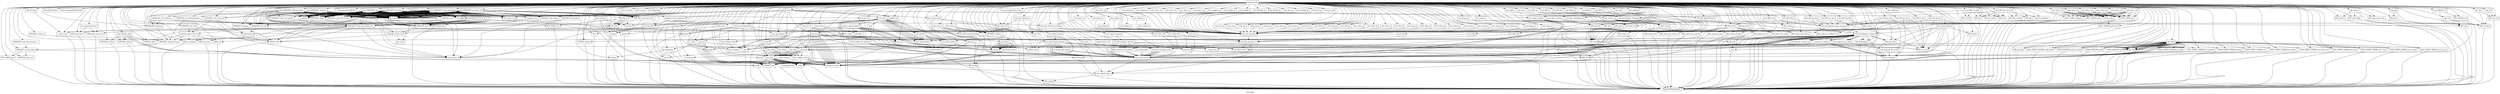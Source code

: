 digraph "Call graph" {
	label="Call graph";

	Node0x5590adc3c0f0 [shape=record,label="{external node}"];
	Node0x5590adc3c0f0 -> Node0x5590adc2c0c0;
	Node0x5590adc3c0f0 -> Node0x5590adbf24d0;
	Node0x5590adc3c0f0 -> Node0x5590adc2e0b0;
	Node0x5590adc3c0f0 -> Node0x5590adc94d40;
	Node0x5590adc3c0f0 -> Node0x5590adc94e20;
	Node0x5590adc3c0f0 -> Node0x5590adc06480;
	Node0x5590adc3c0f0 -> Node0x5590adc06560;
	Node0x5590adc3c0f0 -> Node0x5590adc066b0;
	Node0x5590adc3c0f0 -> Node0x5590adc06800;
	Node0x5590adc3c0f0 -> Node0x5590adc06870;
	Node0x5590adc3c0f0 -> Node0x5590adc2fab0;
	Node0x5590adc3c0f0 -> Node0x5590adc2fb20;
	Node0x5590adc3c0f0 -> Node0x5590adc06590;
	Node0x5590adc3c0f0 -> Node0x5590adc2fbf0;
	Node0x5590adc3c0f0 -> Node0x5590adc2fd30;
	Node0x5590adc3c0f0 -> Node0x5590adc2fcc0;
	Node0x5590adc3c0f0 -> Node0x5590adc2fde0;
	Node0x5590adc3c0f0 -> Node0x5590adc06640;
	Node0x5590adc3c0f0 -> Node0x5590adc94f00;
	Node0x5590adc3c0f0 -> Node0x5590adc94950;
	Node0x5590adc3c0f0 -> Node0x5590adc6e000;
	Node0x5590adc3c0f0 -> Node0x5590adc6dca0;
	Node0x5590adc3c0f0 -> Node0x5590adc6dc30;
	Node0x5590adc3c0f0 -> Node0x5590adc6dde0;
	Node0x5590adc3c0f0 -> Node0x5590adc6de50;
	Node0x5590adc3c0f0 -> Node0x5590adc6e130;
	Node0x5590adc3c0f0 -> Node0x5590adc94cd0;
	Node0x5590adc3c0f0 -> Node0x5590adc94bf0;
	Node0x5590adc3c0f0 -> Node0x5590adc2d010;
	Node0x5590adc3c0f0 -> Node0x5590adc6e370;
	Node0x5590adc3c0f0 -> Node0x5590adc064b0;
	Node0x5590adc3c0f0 -> Node0x5590adc06410;
	Node0x5590adc3c0f0 -> Node0x5590adc94a30;
	Node0x5590adc3c0f0 -> Node0x5590adc94e50;
	Node0x5590adc3c0f0 -> Node0x5590adc2d040;
	Node0x5590adc3c0f0 -> Node0x5590adc94d70;
	Node0x5590adc3c0f0 -> Node0x5590adc6ec10;
	Node0x5590adc3c0f0 -> Node0x5590adc6edd0;
	Node0x5590adc3c0f0 -> Node0x5590adc066e0;
	Node0x5590adc3c0f0 -> Node0x5590adc06790;
	Node0x5590adc3c0f0 -> Node0x5590adc94aa0;
	Node0x5590adc3c0f0 -> Node0x5590adc2fe80;
	Node0x5590adc3c0f0 -> Node0x5590adc6efb0;
	Node0x5590adc3c0f0 -> Node0x5590adc068e0;
	Node0x5590adc3c0f0 -> Node0x5590adc2bcb0;
	Node0x5590adc3c0f0 -> Node0x5590adc6f050;
	Node0x5590adc3c0f0 -> Node0x5590adc6f120;
	Node0x5590adc3c0f0 -> Node0x5590adc6f1c0;
	Node0x5590adc3c0f0 -> Node0x5590adc6f230;
	Node0x5590adc3c0f0 -> Node0x5590adc6f2a0;
	Node0x5590adc3c0f0 -> Node0x5590adc6f2d0;
	Node0x5590adc3c0f0 -> Node0x5590adc6f5c0;
	Node0x5590adc3c0f0 -> Node0x5590adc6f7b0;
	Node0x5590adc3c0f0 -> Node0x5590adc6f820;
	Node0x5590adc3c0f0 -> Node0x5590adc6f8c0;
	Node0x5590adc3c0f0 -> Node0x5590adc6f960;
	Node0x5590adc3c0f0 -> Node0x5590adc6fa00;
	Node0x5590adc3c0f0 -> Node0x5590adc701f0;
	Node0x5590adc3c0f0 -> Node0x5590adc70290;
	Node0x5590adc3c0f0 -> Node0x5590adc70330;
	Node0x5590adc3c0f0 -> Node0x5590adc703a0;
	Node0x5590adc3c0f0 -> Node0x5590adc70650;
	Node0x5590adc3c0f0 -> Node0x5590adc70410;
	Node0x5590adc3c0f0 -> Node0x5590adc706f0;
	Node0x5590adc3c0f0 -> Node0x5590adc70760;
	Node0x5590adc3c0f0 -> Node0x5590adc20c40;
	Node0x5590adc3c0f0 -> Node0x5590adc20bd0;
	Node0x5590adc3c0f0 -> Node0x5590adc6e4d0;
	Node0x5590adc3c0f0 -> Node0x5590adc6e500;
	Node0x5590adc3c0f0 -> Node0x5590adc6e6c0;
	Node0x5590adc3c0f0 -> Node0x5590adc6e790;
	Node0x5590adc3c0f0 -> Node0x5590adc6ead0;
	Node0x5590adc3c0f0 -> Node0x5590adc6ebe0;
	Node0x5590adc3c0f0 -> Node0x5590adc6e830;
	Node0x5590adc3c0f0 -> Node0x5590adc21e40;
	Node0x5590adc3c0f0 -> Node0x5590adc6f5f0;
	Node0x5590adc3c0f0 -> Node0x5590adc70440;
	Node0x5590adc3c0f0 -> Node0x5590adc6faa0;
	Node0x5590adc3c0f0 -> Node0x5590adc6f710;
	Node0x5590adc3c0f0 -> Node0x5590adc6f480;
	Node0x5590adc3c0f0 -> Node0x5590adc220b0;
	Node0x5590adc3c0f0 -> Node0x5590adc220e0;
	Node0x5590adc3c0f0 -> Node0x5590adc22280;
	Node0x5590adc3c0f0 -> Node0x5590adc22360;
	Node0x5590adc3c0f0 -> Node0x5590adc22390;
	Node0x5590adc3c0f0 -> Node0x5590adc22400;
	Node0x5590adc3c0f0 -> Node0x5590adc22500;
	Node0x5590adc3c0f0 -> Node0x5590adc225a0;
	Node0x5590adc3c0f0 -> Node0x5590adc22720;
	Node0x5590adc3c0f0 -> Node0x5590adc22750;
	Node0x5590adc3c0f0 -> Node0x5590adc228c0;
	Node0x5590adc3c0f0 -> Node0x5590adc228f0;
	Node0x5590adc3c0f0 -> Node0x5590adc94c60;
	Node0x5590adc3c0f0 -> Node0x5590adc22ac0;
	Node0x5590adc3c0f0 -> Node0x5590adc22b60;
	Node0x5590adc3c0f0 -> Node0x5590adc22c00;
	Node0x5590adc3c0f0 -> Node0x5590adc22ca0;
	Node0x5590adc3c0f0 -> Node0x5590adc22d40;
	Node0x5590adc3c0f0 -> Node0x5590adc22de0;
	Node0x5590adc3c0f0 -> Node0x5590adc22e80;
	Node0x5590adc3c0f0 -> Node0x5590adc22f20;
	Node0x5590adc3c0f0 -> Node0x5590adc22fc0;
	Node0x5590adc3c0f0 -> Node0x5590adc23060;
	Node0x5590adc3c0f0 -> Node0x5590adc23100;
	Node0x5590adc3c0f0 -> Node0x5590adc231a0;
	Node0x5590adc3c0f0 -> Node0x5590adc23240;
	Node0x5590adc3c0f0 -> Node0x5590adc232e0;
	Node0x5590adc3c0f0 -> Node0x5590adc23380;
	Node0x5590adc3c0f0 -> Node0x5590adc23420;
	Node0x5590adc3c0f0 -> Node0x5590adc234c0;
	Node0x5590adc3c0f0 -> Node0x5590adc23560;
	Node0x5590adc3c0f0 -> Node0x5590adc23600;
	Node0x5590adc3c0f0 -> Node0x5590adc236a0;
	Node0x5590adc3c0f0 -> Node0x5590adc23740;
	Node0x5590adc3c0f0 -> Node0x5590adc237e0;
	Node0x5590adc3c0f0 -> Node0x5590adc23880;
	Node0x5590adc3c0f0 -> Node0x5590adc23920;
	Node0x5590adc3c0f0 -> Node0x5590adc239c0;
	Node0x5590adc3c0f0 -> Node0x5590adc23a60;
	Node0x5590adc3c0f0 -> Node0x5590adc23b00;
	Node0x5590adc3c0f0 -> Node0x5590adc23ba0;
	Node0x5590adc3c0f0 -> Node0x5590adc23c40;
	Node0x5590adc3c0f0 -> Node0x5590adc23ce0;
	Node0x5590adc3c0f0 -> Node0x5590adc23d80;
	Node0x5590adc3c0f0 -> Node0x5590adc23e20;
	Node0x5590adc3c0f0 -> Node0x5590adc23ec0;
	Node0x5590adc3c0f0 -> Node0x5590adc23f60;
	Node0x5590adc3c0f0 -> Node0x5590adc24000;
	Node0x5590adc3c0f0 -> Node0x5590adc063a0;
	Node0x5590adc3c0f0 -> Node0x5590adc20e30;
	Node0x5590adc3c0f0 -> Node0x5590adc20ed0;
	Node0x5590adc3c0f0 -> Node0x5590adc20f70;
	Node0x5590adc3c0f0 -> Node0x5590adc21010;
	Node0x5590adc3c0f0 -> Node0x5590adc210b0;
	Node0x5590adc3c0f0 -> Node0x5590adc21150;
	Node0x5590adc3c0f0 -> Node0x5590adc211f0;
	Node0x5590adc3c0f0 -> Node0x5590adc21290;
	Node0x5590adc3c0f0 -> Node0x5590adc21330;
	Node0x5590adc3c0f0 -> Node0x5590adc213d0;
	Node0x5590adc3c0f0 -> Node0x5590adc21470;
	Node0x5590adc3c0f0 -> Node0x5590adc21510;
	Node0x5590adc3c0f0 -> Node0x5590adc215b0;
	Node0x5590adc3c0f0 -> Node0x5590adc21650;
	Node0x5590adc3c0f0 -> Node0x5590adf113d0;
	Node0x5590adc3c0f0 -> Node0x5590adc2d0b0;
	Node0x5590adc3c0f0 -> Node0x5590adc949c0;
	Node0x5590adc3c0f0 -> Node0x5590adc21780;
	Node0x5590adc3c0f0 -> Node0x5590adc21940;
	Node0x5590adc3c0f0 -> Node0x5590adc21970;
	Node0x5590adc3c0f0 -> Node0x5590adc21ab0;
	Node0x5590adc3c0f0 -> Node0x5590adc21b50;
	Node0x5590adc3c0f0 -> Node0x5590adc21c80;
	Node0x5590adc3c0f0 -> Node0x5590adc94b10;
	Node0x5590adc3c0f0 -> Node0x5590adc21cb0;
	Node0x5590adc3c0f0 -> Node0x5590adc26150;
	Node0x5590adc3c0f0 -> Node0x5590adc26180;
	Node0x5590adc3c0f0 -> Node0x5590adc26280;
	Node0x5590adc3c0f0 -> Node0x5590adc263e0;
	Node0x5590adc3c0f0 -> Node0x5590adc26450;
	Node0x5590adc3c0f0 -> Node0x5590adc265b0;
	Node0x5590adc3c0f0 -> Node0x5590adc265e0;
	Node0x5590adc3c0f0 -> Node0x5590adc266a0;
	Node0x5590adc3c0f0 -> Node0x5590adc26760;
	Node0x5590adc3c0f0 -> Node0x5590adc26860;
	Node0x5590adc3c0f0 -> Node0x5590adc269e0;
	Node0x5590adc3c0f0 -> Node0x5590adc26a10;
	Node0x5590adc3c0f0 -> Node0x5590adc26a80;
	Node0x5590adc3c0f0 -> Node0x5590adc26bd0;
	Node0x5590adc3c0f0 -> Node0x5590adc26c40;
	Node0x5590adc3c0f0 -> Node0x5590adc26d90;
	Node0x5590adc3c0f0 -> Node0x5590adc26e00;
	Node0x5590adc3c0f0 -> Node0x5590adc26f90;
	Node0x5590adc3c0f0 -> Node0x5590adc27030;
	Node0x5590adc3c0f0 -> Node0x5590adc270a0;
	Node0x5590adc3c0f0 -> Node0x5590adc27190;
	Node0x5590adc3c0f0 -> Node0x5590adc271c0;
	Node0x5590adc3c0f0 -> Node0x5590adc272c0;
	Node0x5590adc3c0f0 -> Node0x5590adc27360;
	Node0x5590adc3c0f0 -> Node0x5590adc272f0;
	Node0x5590adc3c0f0 -> Node0x5590adc274f0;
	Node0x5590adc3c0f0 -> Node0x5590adc27730;
	Node0x5590adc3c0f0 -> Node0x5590adc277a0;
	Node0x5590adc3c0f0 -> Node0x5590adc277d0;
	Node0x5590adc3c0f0 -> Node0x5590adc27880;
	Node0x5590adc3c0f0 -> Node0x5590adc27a90;
	Node0x5590adc3c0f0 -> Node0x5590adc27b00;
	Node0x5590adc3c0f0 -> Node0x5590adc27b30;
	Node0x5590adc3c0f0 -> Node0x5590adca0430;
	Node0x5590adc3c0f0 -> Node0x5590adca0500;
	Node0x5590adc3c0f0 -> Node0x5590adca0600;
	Node0x5590adc3c0f0 -> Node0x5590adca0630;
	Node0x5590adc3c0f0 -> Node0x5590adca07b0;
	Node0x5590adc3c0f0 -> Node0x5590adca0930;
	Node0x5590adc3c0f0 -> Node0x5590adca0ab0;
	Node0x5590adc3c0f0 -> Node0x5590adca0c30;
	Node0x5590adc3c0f0 -> Node0x5590adca0e20;
	Node0x5590adc3c0f0 -> Node0x5590adca0e90;
	Node0x5590adc3c0f0 -> Node0x5590adc6f4f0;
	Node0x5590adc3c0f0 -> Node0x5590adc6fe00;
	Node0x5590adc3c0f0 -> Node0x5590adca0ec0;
	Node0x5590adc3c0f0 -> Node0x5590adca1090;
	Node0x5590adc3c0f0 -> Node0x5590adca1100;
	Node0x5590adc3c0f0 -> Node0x5590adca1650;
	Node0x5590adc3c0f0 -> Node0x5590adca16f0;
	Node0x5590adc3c0f0 -> Node0x5590adca1760;
	Node0x5590adc3c0f0 -> Node0x5590adca1850;
	Node0x5590adc3c0f0 -> Node0x5590adc70030;
	Node0x5590adc3c0f0 -> Node0x5590adca1880;
	Node0x5590adc3c0f0 -> Node0x5590adca1940;
	Node0x5590adc3c0f0 -> Node0x5590adca1b30;
	Node0x5590adc3c0f0 -> Node0x5590adca1ba0;
	Node0x5590adc3c0f0 -> Node0x5590adca1e20;
	Node0x5590adc3c0f0 -> Node0x5590adca1e50;
	Node0x5590adc3c0f0 -> Node0x5590adca2040;
	Node0x5590adc3c0f0 -> Node0x5590adca2070;
	Node0x5590adc3c0f0 -> Node0x5590adca2260;
	Node0x5590adc3c0f0 -> Node0x5590adc6ffc0;
	Node0x5590adc3c0f0 -> Node0x5590adca2290;
	Node0x5590adc3c0f0 -> Node0x5590adca2450;
	Node0x5590adc3c0f0 -> Node0x5590adca24c0;
	Node0x5590adc3c0f0 -> Node0x5590adca2530;
	Node0x5590adc3c0f0 -> Node0x5590adca25a0;
	Node0x5590adc3c0f0 -> Node0x5590adca2610;
	Node0x5590adc3c0f0 -> Node0x5590adca2a90;
	Node0x5590adc3c0f0 -> Node0x5590adca2b00;
	Node0x5590adc3c0f0 -> Node0x5590adca2b70;
	Node0x5590adc3c0f0 -> Node0x5590adca2be0;
	Node0x5590adc3c0f0 -> Node0x5590adca2c50;
	Node0x5590adc3c0f0 -> Node0x5590adca34d0;
	Node0x5590adc3c0f0 -> Node0x5590adca3540;
	Node0x5590adc3c0f0 -> Node0x5590adca35b0;
	Node0x5590adc3c0f0 -> Node0x5590adca3620;
	Node0x5590adc3c0f0 -> Node0x5590adc6fea0;
	Node0x5590adc3c0f0 -> Node0x5590adca3990;
	Node0x5590adc3c0f0 -> Node0x5590adca3920;
	Node0x5590adc3c0f0 -> Node0x5590adca3a70;
	Node0x5590adc3c0f0 -> Node0x5590adc6ff50;
	Node0x5590adc3c0f0 -> Node0x5590adca3b40;
	Node0x5590adc3c0f0 -> Node0x5590adc21e10;
	Node0x5590adc3c0f0 -> Node0x5590adc6eb40;
	Node0x5590adc3c0f0 -> Node0x5590adc6fe30;
	Node0x5590adc3c0f0 -> Node0x5590adc6e800;
	Node0x5590adc3c0f0 -> Node0x5590adca3ba0;
	Node0x5590adc3c0f0 -> Node0x5590adca3d30;
	Node0x5590adc3c0f0 -> Node0x5590adca3da0;
	Node0x5590adc3c0f0 -> Node0x5590adc6ea60;
	Node0x5590adc3c0f0 -> Node0x5590adca3ea0;
	Node0x5590adc3c0f0 -> Node0x5590adc700d0;
	Node0x5590adc3c0f0 -> Node0x5590adca3f40;
	Node0x5590adc3c0f0 -> Node0x5590adc21f80;
	Node0x5590adc3c0f0 -> Node0x5590adc6f6a0;
	Node0x5590adc3c0f0 -> Node0x5590adca4040;
	Node0x5590adc3c0f0 -> Node0x5590adc70140;
	Node0x5590adc3c0f0 -> Node0x5590adca4140;
	Node0x5590adc3c0f0 -> Node0x5590adc217b0;
	Node0x5590adc3c0f0 -> Node0x5590adca44e0;
	Node0x5590adc3c0f0 -> Node0x5590adca49e0;
	Node0x5590adc3c0f0 -> Node0x5590adc26320;
	Node0x5590adc3c0f0 -> Node0x5590adc241c0;
	Node0x5590adc3c0f0 -> Node0x5590adc24330;
	Node0x5590adc3c0f0 -> Node0x5590adc264f0;
	Node0x5590adc3c0f0 -> Node0x5590adc249d0;
	Node0x5590adc3c0f0 -> Node0x5590adc24a40;
	Node0x5590adc3c0f0 -> Node0x5590adc260e0;
	Node0x5590adc3c0f0 -> Node0x5590adc24cb0;
	Node0x5590adc3c0f0 -> Node0x5590adc6e8a0;
	Node0x5590adc3c0f0 -> Node0x5590adca3c80;
	Node0x5590adc3c0f0 -> Node0x5590adc24e50;
	Node0x5590adc3c0f0 -> Node0x5590adc252c0;
	Node0x5590adc3c0f0 -> Node0x5590adc24ef0;
	Node0x5590adc3c0f0 -> Node0x5590adc25520;
	Node0x5590adc3c0f0 -> Node0x5590adc24e80;
	Node0x5590adc3c0f0 -> Node0x5590adc25710;
	Node0x5590adc3c0f0 -> Node0x5590adc24ff0;
	Node0x5590adc3c0f0 -> Node0x5590adc257b0;
	Node0x5590adc3c0f0 -> Node0x5590adc25060;
	Node0x5590adc3c0f0 -> Node0x5590adc25910;
	Node0x5590adc3c0f0 -> Node0x5590adc250d0;
	Node0x5590adc3c0f0 -> Node0x5590adc25a90;
	Node0x5590adc3c0f0 -> Node0x5590adc25140;
	Node0x5590adc3c0f0 -> Node0x5590adc25ba0;
	Node0x5590adc3c0f0 -> Node0x5590adc251b0;
	Node0x5590adc3c0f0 -> Node0x5590adc25c90;
	Node0x5590adc3c0f0 -> Node0x5590adc25220;
	Node0x5590adc3c0f0 -> Node0x5590adc25330;
	Node0x5590adc3c0f0 -> Node0x5590adc25d30;
	Node0x5590adc3c0f0 -> Node0x5590adc25360;
	Node0x5590adc3c0f0 -> Node0x5590adc25b30;
	Node0x5590adc3c0f0 -> Node0x5590adc25850;
	Node0x5590adc3c0f0 -> Node0x5590adc255c0;
	Node0x5590adc3c0f0 -> Node0x5590adc25550;
	Node0x5590adc3c0f0 -> Node0x5590adc25670;
	Node0x5590adc3c0f0 -> Node0x5590adc253d0;
	Node0x5590adc3c0f0 -> Node0x5590adc25fa0;
	Node0x5590adbf24d0 [shape=record,label="{BUF_MEM_new}"];
	Node0x5590adbf24d0 -> Node0x5590adf16ac0;
	Node0x5590adc2c0c0 [shape=record,label="{setup_tests}"];
	Node0x5590adc2c0c0 -> Node0x5590adbf24d0;
	Node0x5590adc2c0c0 -> Node0x5590adf113d0;
	Node0x5590adc2c0c0 -> Node0x5590adc2bcb0;
	Node0x5590adc2c0c0 -> Node0x5590adc2bcb0;
	Node0x5590adc2c0c0 -> Node0x5590adc2bcb0;
	Node0x5590adc2c0c0 -> Node0x5590adc2bcb0;
	Node0x5590adc2c0c0 -> Node0x5590adc2bcb0;
	Node0x5590adc2c0c0 -> Node0x5590adc2bcb0;
	Node0x5590adc2e0b0 [shape=record,label="{test_WPACKET_init}"];
	Node0x5590adc2e0b0 -> Node0x5590adc2d010;
	Node0x5590adc2e0b0 -> Node0x5590adc2d0b0;
	Node0x5590adc2e0b0 -> Node0x5590adc2d040;
	Node0x5590adc2e0b0 -> Node0x5590adc2d0b0;
	Node0x5590adc2e0b0 -> Node0x5590adc94950;
	Node0x5590adc2e0b0 -> Node0x5590adc949c0;
	Node0x5590adc2e0b0 -> Node0x5590adc94a30;
	Node0x5590adc2e0b0 -> Node0x5590adc2d0b0;
	Node0x5590adc2e0b0 -> Node0x5590adc94950;
	Node0x5590adc2e0b0 -> Node0x5590adc949c0;
	Node0x5590adc2e0b0 -> Node0x5590adc94a30;
	Node0x5590adc2e0b0 -> Node0x5590adc949c0;
	Node0x5590adc2e0b0 -> Node0x5590adc94aa0;
	Node0x5590adc2e0b0 -> Node0x5590adc2d0b0;
	Node0x5590adc2e0b0 -> Node0x5590adc94b10;
	Node0x5590adc2e0b0 -> Node0x5590adc94b80;
	Node0x5590adc2e0b0 -> Node0x5590adc94bf0;
	Node0x5590adc2e0b0 -> Node0x5590adc2d0b0;
	Node0x5590adc2e0b0 -> Node0x5590adc2d040;
	Node0x5590adc2e0b0 -> Node0x5590adc2d0b0;
	Node0x5590adc2e0b0 -> Node0x5590adc94a30;
	Node0x5590adc2e0b0 -> Node0x5590adc2d0b0;
	Node0x5590adc2e0b0 -> Node0x5590adc94aa0;
	Node0x5590adc2e0b0 -> Node0x5590adc2d0b0;
	Node0x5590adc2e0b0 -> Node0x5590adc94b10;
	Node0x5590adc2e0b0 -> Node0x5590adc94b80;
	Node0x5590adc2e0b0 -> Node0x5590adc94bf0;
	Node0x5590adc2e0b0 -> Node0x5590adc2d0b0;
	Node0x5590adc2e0b0 -> Node0x5590adc2d040;
	Node0x5590adc2e0b0 -> Node0x5590adc2d0b0;
	Node0x5590adc2e0b0 -> Node0x5590adc94a30;
	Node0x5590adc2e0b0 -> Node0x5590adc2d0b0;
	Node0x5590adc2e0b0 -> Node0x5590adc94aa0;
	Node0x5590adc2e0b0 -> Node0x5590adc2d0b0;
	Node0x5590adc2e0b0 -> Node0x5590adc94b10;
	Node0x5590adc2e0b0 -> Node0x5590adc94b80;
	Node0x5590adc2e0b0 -> Node0x5590adc94bf0;
	Node0x5590adc2e0b0 -> Node0x5590adc2d0b0;
	Node0x5590adc2e0b0 -> Node0x5590adc94b80;
	Node0x5590adc2e0b0 -> Node0x5590adc2d040;
	Node0x5590adc2e0b0 -> Node0x5590adc94c60;
	Node0x5590adc2e0b0 -> Node0x5590adc94b80;
	Node0x5590adc2e0b0 -> Node0x5590adc94a30;
	Node0x5590adc2e0b0 -> Node0x5590adc2d0b0;
	Node0x5590adc2e0b0 -> Node0x5590adc94b80;
	Node0x5590adc2e0b0 -> Node0x5590adc94cd0;
	Node0x5590adc2e0b0 -> Node0x5590adc2d0b0;
	Node0x5590adc2e0b0 -> Node0x5590adc2d040;
	Node0x5590adc2e0b0 -> Node0x5590adc2d0b0;
	Node0x5590adc2e0b0 -> Node0x5590adc2d040;
	Node0x5590adc2e0b0 -> Node0x5590adc949c0;
	Node0x5590adc2e0b0 -> Node0x5590adc94a30;
	Node0x5590adc2e0b0 -> Node0x5590adc2d0b0;
	Node0x5590adc2e0b0 -> Node0x5590adc94aa0;
	Node0x5590adc2e0b0 -> Node0x5590adc2d0b0;
	Node0x5590adc2e0b0 -> Node0x5590adc94b10;
	Node0x5590adc2e0b0 -> Node0x5590adc94cd0;
	Node0x5590adc2e0b0 -> Node0x5590adc2d0b0;
	Node0x5590adc2e0b0 -> Node0x5590adc2d040;
	Node0x5590adc2e0b0 -> Node0x5590adc2d0b0;
	Node0x5590adc2e0b0 -> Node0x5590adc2d040;
	Node0x5590adc2e0b0 -> Node0x5590adc949c0;
	Node0x5590adc2e0b0 -> Node0x5590adc94a30;
	Node0x5590adc2e0b0 -> Node0x5590adc2d0b0;
	Node0x5590adc2e0b0 -> Node0x5590adc94aa0;
	Node0x5590adc2e0b0 -> Node0x5590adc2d0b0;
	Node0x5590adc2e0b0 -> Node0x5590adc94b10;
	Node0x5590adc2e0b0 -> Node0x5590adc94b80;
	Node0x5590adc94d40 [shape=record,label="{test_WPACKET_set_max_size}"];
	Node0x5590adc94d40 -> Node0x5590adc2d010;
	Node0x5590adc94d40 -> Node0x5590adc2d0b0;
	Node0x5590adc94d40 -> Node0x5590adc94d70;
	Node0x5590adc94d40 -> Node0x5590adc2d0b0;
	Node0x5590adc94d40 -> Node0x5590adc94d70;
	Node0x5590adc94d40 -> Node0x5590adc2d0b0;
	Node0x5590adc94d40 -> Node0x5590adc94d70;
	Node0x5590adc94d40 -> Node0x5590adc2d0b0;
	Node0x5590adc94d40 -> Node0x5590adc94a30;
	Node0x5590adc94d40 -> Node0x5590adc2d0b0;
	Node0x5590adc94d40 -> Node0x5590adc94b80;
	Node0x5590adc94d40 -> Node0x5590adc94bf0;
	Node0x5590adc94d40 -> Node0x5590adc2d0b0;
	Node0x5590adc94d40 -> Node0x5590adc94d70;
	Node0x5590adc94d40 -> Node0x5590adc949c0;
	Node0x5590adc94d40 -> Node0x5590adc94d70;
	Node0x5590adc94d40 -> Node0x5590adc949c0;
	Node0x5590adc94d40 -> Node0x5590adc94d70;
	Node0x5590adc94d40 -> Node0x5590adc2d0b0;
	Node0x5590adc94d40 -> Node0x5590adc94d70;
	Node0x5590adc94d40 -> Node0x5590adc2d0b0;
	Node0x5590adc94d40 -> Node0x5590adc2d040;
	Node0x5590adc94d40 -> Node0x5590adc949c0;
	Node0x5590adc94d40 -> Node0x5590adc94d70;
	Node0x5590adc94d40 -> Node0x5590adc2d0b0;
	Node0x5590adc94d40 -> Node0x5590adc2d040;
	Node0x5590adc94d40 -> Node0x5590adc2d0b0;
	Node0x5590adc94d40 -> Node0x5590adc2d040;
	Node0x5590adc94d40 -> Node0x5590adc949c0;
	Node0x5590adc94d40 -> Node0x5590adc94a30;
	Node0x5590adc94d40 -> Node0x5590adc2d0b0;
	Node0x5590adc94d40 -> Node0x5590adc94aa0;
	Node0x5590adc94d40 -> Node0x5590adc2d0b0;
	Node0x5590adc94d40 -> Node0x5590adc94b10;
	Node0x5590adc94d40 -> Node0x5590adc94b80;
	Node0x5590adc703a0 [shape=record,label="{llvm.va_end}"];
	Node0x5590adc700a0 [shape=record,label="{check_single_test_params}"];
	Node0x5590adc700a0 -> Node0x5590adc70410;
	Node0x5590adc700a0 -> Node0x5590adc6f2d0;
	Node0x5590adc700a0 -> Node0x5590adc70440;
	Node0x5590adc700a0 -> Node0x5590adc70440;
	Node0x5590adc700a0 -> Node0x5590adc70440;
	Node0x5590adc70650 [shape=record,label="{llvm.dbg.label}"];
	Node0x5590adc70410 [shape=record,label="{strcmp}"];
	Node0x5590adc70410 -> Node0x5590adf16ac0;
	Node0x5590adc706f0 [shape=record,label="{glue_strings}"];
	Node0x5590adc706f0 -> Node0x5590adc70760;
	Node0x5590adc706f0 -> Node0x5590adc20c40;
	Node0x5590adc706f0 -> Node0x5590adf113d0;
	Node0x5590adc706f0 -> Node0x5590adc20bd0;
	Node0x5590adc706f0 -> Node0x5590adc70760;
	Node0x5590adc70760 [shape=record,label="{strlen}"];
	Node0x5590adc70760 -> Node0x5590adf16ac0;
	Node0x5590adc20c40 [shape=record,label="{CRYPTO_malloc}"];
	Node0x5590adc20c40 -> Node0x5590adf16ac0;
	Node0x5590adc20bd0 [shape=record,label="{strcpy}"];
	Node0x5590adc20bd0 -> Node0x5590adf16ac0;
	Node0x5590adc6e4d0 [shape=record,label="{test_mk_file_path}"];
	Node0x5590adc6e4d0 -> Node0x5590adc70760;
	Node0x5590adc6e4d0 -> Node0x5590adc70760;
	Node0x5590adc6e4d0 -> Node0x5590adc70760;
	Node0x5590adc6e4d0 -> Node0x5590adc6dca0;
	Node0x5590adc6e4d0 -> Node0x5590adc6e500;
	Node0x5590adc6e4d0 -> Node0x5590adc6e6c0;
	Node0x5590adc6e4d0 -> Node0x5590adc6e6c0;
	Node0x5590adc6e500 [shape=record,label="{OPENSSL_strlcpy}"];
	Node0x5590adc6e500 -> Node0x5590adf16ac0;
	Node0x5590adc6e6c0 [shape=record,label="{OPENSSL_strlcat}"];
	Node0x5590adc6e6c0 -> Node0x5590adf16ac0;
	Node0x5590adc6e790 [shape=record,label="{main}"];
	Node0x5590adc6e790 -> Node0x5590adc6e800;
	Node0x5590adc6e790 -> Node0x5590adc6e8a0;
	Node0x5590adc6e790 -> Node0x5590adc70440;
	Node0x5590adc6e790 -> Node0x5590adc6f230;
	Node0x5590adc6e790 -> Node0x5590adc2c0c0;
	Node0x5590adc6e790 -> Node0x5590adc6fa00;
	Node0x5590adc6e790 -> Node0x5590adc2fab0;
	Node0x5590adc6e790 -> Node0x5590adc6e830;
	Node0x5590adc6e790 -> Node0x5590adc6f480;
	Node0x5590adc6e790 -> Node0x5590adc6fe30;
	Node0x5590adc6e790 -> Node0x5590adc6f7b0;
	Node0x5590adc6e790 -> Node0x5590adc6ea60;
	Node0x5590adc6ead0 [shape=record,label="{test_get_argument_count}"];
	Node0x5590adc6ead0 -> Node0x5590adc6eb40;
	Node0x5590adc6ebe0 [shape=record,label="{test_get_argument}"];
	Node0x5590adc6ebe0 -> Node0x5590adc21e10;
	Node0x5590adc6ebe0 -> Node0x5590adc2fde0;
	Node0x5590adc6ebe0 -> Node0x5590adc6eb40;
	Node0x5590adc6e830 [shape=record,label="{opt_check_usage}"];
	Node0x5590adc6e830 -> Node0x5590adc21e10;
	Node0x5590adc6e830 -> Node0x5590adc6eb40;
	Node0x5590adc6e830 -> Node0x5590adc70440;
	Node0x5590adc6e830 -> Node0x5590adc70440;
	Node0x5590adc21e40 [shape=record,label="{opt_printf_stderr}"];
	Node0x5590adc21e40 -> Node0x5590adc21f80;
	Node0x5590adc6f5f0 [shape=record,label="{test_printf_stdout}"];
	Node0x5590adc6f5f0 -> Node0x5590adc700d0;
	Node0x5590adc70440 [shape=record,label="{test_printf_stderr}"];
	Node0x5590adc70440 -> Node0x5590adc21f80;
	Node0x5590adc6faa0 [shape=record,label="{test_random}"];
	Node0x5590adc6f710 [shape=record,label="{test_random_seed}"];
	Node0x5590adc6f710 -> Node0x5590adc6faa0;
	Node0x5590adc6f480 [shape=record,label="{test_get_options}"];
	Node0x5590adc220b0 [shape=record,label="{test_fail_message_prefix}"];
	Node0x5590adc220b0 -> Node0x5590adc70440;
	Node0x5590adc220b0 -> Node0x5590adc70440;
	Node0x5590adc220b0 -> Node0x5590adc70440;
	Node0x5590adc220b0 -> Node0x5590adc70440;
	Node0x5590adc220b0 -> Node0x5590adc70440;
	Node0x5590adc220b0 -> Node0x5590adc70440;
	Node0x5590adc220e0 [shape=record,label="{test_info_c90}"];
	Node0x5590adc220e0 -> Node0x5590adc22220;
	Node0x5590adc22220 [shape=record,label="{test_fail_message_va}"];
	Node0x5590adc22220 -> Node0x5590adc220b0;
	Node0x5590adc22220 -> Node0x5590adc21f80;
	Node0x5590adc22220 -> Node0x5590adc70440;
	Node0x5590adc22220 -> Node0x5590adc70140;
	Node0x5590adc22280 [shape=record,label="{test_info}"];
	Node0x5590adc22280 -> Node0x5590adc22220;
	Node0x5590adc22360 [shape=record,label="{test_error_c90}"];
	Node0x5590adc22360 -> Node0x5590adc22220;
	Node0x5590adc22360 -> Node0x5590adc70440;
	Node0x5590adca0c30 [shape=record,label="{opt_progname}"];
	Node0x5590adca0c30 -> Node0x5590adc70760;
	Node0x5590adca0c30 -> Node0x5590adca0e20;
	Node0x5590adca0e20 [shape=record,label="{strncpy}"];
	Node0x5590adca0e20 -> Node0x5590adf16ac0;
	Node0x5590adca0e90 [shape=record,label="{opt_getprog}"];
	Node0x5590adc6f4f0 [shape=record,label="{opt_init}"];
	Node0x5590adc6f4f0 -> Node0x5590adc6fe00;
	Node0x5590adc6f4f0 -> Node0x5590adca0c30;
	Node0x5590adc6f4f0 -> Node0x5590adc2fde0;
	Node0x5590adc6f4f0 -> Node0x5590adc2fde0;
	Node0x5590adc6f4f0 -> Node0x5590adc2fde0;
	Node0x5590adc6f4f0 -> Node0x5590adc70410;
	Node0x5590adc6f4f0 -> Node0x5590adc2fde0;
	Node0x5590adc6f4f0 -> Node0x5590adc2fde0;
	Node0x5590adc6f4f0 -> Node0x5590adc2fde0;
	Node0x5590adc6fe00 [shape=record,label="{opt_begin}"];
	Node0x5590adca0ec0 [shape=record,label="{opt_format_error}"];
	Node0x5590adca0ec0 -> Node0x5590adc21e40;
	Node0x5590adca0ec0 -> Node0x5590adc21e40;
	Node0x5590adca0ec0 -> Node0x5590adc21e40;
	Node0x5590adca1090 [shape=record,label="{opt_format}"];
	Node0x5590adca1090 -> Node0x5590adca0ec0;
	Node0x5590adca1090 -> Node0x5590adca0ec0;
	Node0x5590adca1090 -> Node0x5590adca0ec0;
	Node0x5590adca1090 -> Node0x5590adc70410;
	Node0x5590adca1090 -> Node0x5590adc70410;
	Node0x5590adca1090 -> Node0x5590adca0ec0;
	Node0x5590adca1090 -> Node0x5590adca0ec0;
	Node0x5590adca1090 -> Node0x5590adca0ec0;
	Node0x5590adca1090 -> Node0x5590adca0ec0;
	Node0x5590adca1090 -> Node0x5590adca0ec0;
	Node0x5590adca1090 -> Node0x5590adca0ec0;
	Node0x5590adca1090 -> Node0x5590adc70410;
	Node0x5590adca1090 -> Node0x5590adc70410;
	Node0x5590adca1090 -> Node0x5590adca0ec0;
	Node0x5590adca1090 -> Node0x5590adc70410;
	Node0x5590adca1090 -> Node0x5590adc70410;
	Node0x5590adca1090 -> Node0x5590adca0ec0;
	Node0x5590adca1090 -> Node0x5590adc70410;
	Node0x5590adca1090 -> Node0x5590adc70410;
	Node0x5590adca1090 -> Node0x5590adc70410;
	Node0x5590adca1090 -> Node0x5590adc70410;
	Node0x5590adca1090 -> Node0x5590adca0ec0;
	Node0x5590adca1100 [shape=record,label="{opt_cipher}"];
	Node0x5590adca1100 -> Node0x5590adca1650;
	Node0x5590adca1100 -> Node0x5590adc21e40;
	Node0x5590adca1650 [shape=record,label="{EVP_get_cipherbyname}"];
	Node0x5590adca1650 -> Node0x5590adf16ac0;
	Node0x5590adca16f0 [shape=record,label="{opt_md}"];
	Node0x5590adca16f0 -> Node0x5590adca1760;
	Node0x5590adca16f0 -> Node0x5590adc21e40;
	Node0x5590adca1760 [shape=record,label="{EVP_get_digestbyname}"];
	Node0x5590adca1760 -> Node0x5590adf16ac0;
	Node0x5590adca1850 [shape=record,label="{opt_pair}"];
	Node0x5590adca1850 -> Node0x5590adc70410;
	Node0x5590adca1850 -> Node0x5590adc21e40;
	Node0x5590adca1850 -> Node0x5590adc21e40;
	Node0x5590adc70030 [shape=record,label="{opt_int}"];
	Node0x5590adc70030 -> Node0x5590adca1880;
	Node0x5590adc70030 -> Node0x5590adc21e40;
	Node0x5590adca1880 [shape=record,label="{opt_long}"];
	Node0x5590adca1880 -> Node0x5590adc22500;
	Node0x5590adca1880 -> Node0x5590adc22500;
	Node0x5590adca1880 -> Node0x5590adca1940;
	Node0x5590adca1880 -> Node0x5590adc22500;
	Node0x5590adca1880 -> Node0x5590adc22500;
	Node0x5590adca1880 -> Node0x5590adca1ad0;
	Node0x5590adca1880 -> Node0x5590adc22500;
	Node0x5590adca1880 -> Node0x5590adc22500;
	Node0x5590adca1940 [shape=record,label="{strtol}"];
	Node0x5590adca1940 -> Node0x5590adf16ac0;
	Node0x5590adca1ad0 [shape=record,label="{opt_number_error}"];
	Node0x5590adca1ad0 -> Node0x5590adc70760;
	Node0x5590adca1ad0 -> Node0x5590adc21ab0;
	Node0x5590adca1ad0 -> Node0x5590adc21e40;
	Node0x5590adca1ad0 -> Node0x5590adc21e40;
	Node0x5590adca1b30 [shape=record,label="{opt_imax}"];
	Node0x5590adca1b30 -> Node0x5590adc22500;
	Node0x5590adca1b30 -> Node0x5590adc22500;
	Node0x5590adca1b30 -> Node0x5590adca1ba0;
	Node0x5590adca1b30 -> Node0x5590adc22500;
	Node0x5590adca1b30 -> Node0x5590adc22500;
	Node0x5590adca1b30 -> Node0x5590adca1ad0;
	Node0x5590adca1b30 -> Node0x5590adc22500;
	Node0x5590adca1b30 -> Node0x5590adc22500;
	Node0x5590adc6fa00 [shape=record,label="{run_tests}"];
	Node0x5590adc6fa00 -> Node0x5590adc6fa70;
	Node0x5590adc6fa00 -> Node0x5590adc6f5f0;
	Node0x5590adc6fa00 -> Node0x5590adc6f5f0;
	Node0x5590adc6fa00 -> Node0x5590adc6f5f0;
	Node0x5590adc6fa00 -> Node0x5590adc6f6a0;
	Node0x5590adc6fa00 -> Node0x5590adc6faa0;
	Node0x5590adc6fa00 -> Node0x5590adc6f5f0;
	Node0x5590adc6fa00 -> Node0x5590adc6f5f0;
	Node0x5590adc6fa00 -> Node0x5590adc6f6a0;
	Node0x5590adc6fa00 -> Node0x5590adc6f820;
	Node0x5590adc6fa00 -> Node0x5590adf16ac0;
	Node0x5590adc6fa00 -> Node0x5590adc6fcb0;
	Node0x5590adc6fa00 -> Node0x5590adc6fd20;
	Node0x5590adc6fa00 -> Node0x5590adc6f5f0;
	Node0x5590adc6fa00 -> Node0x5590adc6f5f0;
	Node0x5590adc6fa00 -> Node0x5590adc6f6a0;
	Node0x5590adc6fa00 -> Node0x5590adc6faa0;
	Node0x5590adc6fa00 -> Node0x5590adc6fd90;
	Node0x5590adc6fa00 -> Node0x5590adc6f820;
	Node0x5590adc6fa00 -> Node0x5590adf16ac0;
	Node0x5590adc6fa00 -> Node0x5590adc6fd20;
	Node0x5590adc6fa00 -> Node0x5590adc6fcb0;
	Node0x5590adc6fa00 -> Node0x5590adc6fcb0;
	Node0x5590adc6fa00 -> Node0x5590adc6fcb0;
	Node0x5590adc6fa70 [shape=record,label="{process_shared_options}"];
	Node0x5590adc6fa70 -> Node0x5590adc6fe00;
	Node0x5590adc6fa70 -> Node0x5590adc6fea0;
	Node0x5590adc6fa70 -> Node0x5590adc6f480;
	Node0x5590adc6fa70 -> Node0x5590adc6fe30;
	Node0x5590adc6fa70 -> Node0x5590adc6ff50;
	Node0x5590adc6fa70 -> Node0x5590adc6ffc0;
	Node0x5590adc6fa70 -> Node0x5590adc6ff50;
	Node0x5590adc6fa70 -> Node0x5590adc6ffc0;
	Node0x5590adc6fa70 -> Node0x5590adc70030;
	Node0x5590adc6fa70 -> Node0x5590adc6ffc0;
	Node0x5590adc6fa70 -> Node0x5590adc70030;
	Node0x5590adc6fa70 -> Node0x5590adc6ffc0;
	Node0x5590adc6fa70 -> Node0x5590adc70030;
	Node0x5590adc6fa70 -> Node0x5590adc6f410;
	Node0x5590adc6fa70 -> Node0x5590adc700a0;
	Node0x5590adc6fcb0 [shape=record,label="{test_verdict}"];
	Node0x5590adc6fcb0 -> Node0x5590adc6f6a0;
	Node0x5590adc6fcb0 -> Node0x5590adc70140;
	Node0x5590adc6fcb0 -> Node0x5590adc6f5f0;
	Node0x5590adc6fcb0 -> Node0x5590adc700d0;
	Node0x5590adc6fcb0 -> Node0x5590adc6f5f0;
	Node0x5590adc6fcb0 -> Node0x5590adc6f5f0;
	Node0x5590adc6fcb0 -> Node0x5590adc6f6a0;
	Node0x5590adc23740 [shape=record,label="{test_uchar_le}"];
	Node0x5590adc23740 -> Node0x5590adc22960;
	Node0x5590adc237e0 [shape=record,label="{test_uchar_gt}"];
	Node0x5590adc237e0 -> Node0x5590adc22960;
	Node0x5590adc23880 [shape=record,label="{test_uchar_ge}"];
	Node0x5590adc23880 -> Node0x5590adc22960;
	Node0x5590adc23920 [shape=record,label="{test_long_eq}"];
	Node0x5590adc23920 -> Node0x5590adc22960;
	Node0x5590adc239c0 [shape=record,label="{test_long_ne}"];
	Node0x5590adc239c0 -> Node0x5590adc22960;
	Node0x5590adc23a60 [shape=record,label="{test_long_lt}"];
	Node0x5590adc23a60 -> Node0x5590adc22960;
	Node0x5590adc23b00 [shape=record,label="{test_long_le}"];
	Node0x5590adc23b00 -> Node0x5590adc22960;
	Node0x5590adc23ba0 [shape=record,label="{test_long_gt}"];
	Node0x5590adc23ba0 -> Node0x5590adc22960;
	Node0x5590adc6fd20 [shape=record,label="{finalize}"];
	Node0x5590adc6fd20 -> Node0x5590adc701f0;
	Node0x5590adc6fd20 -> Node0x5590adc70290;
	Node0x5590adc6fd90 [shape=record,label="{gcd}"];
	Node0x5590adc701f0 [shape=record,label="{ERR_clear_error}"];
	Node0x5590adc701f0 -> Node0x5590adf16ac0;
	Node0x5590adc70290 [shape=record,label="{ERR_print_errors_cb}"];
	Node0x5590adc70290 -> Node0x5590adf16ac0;
	Node0x5590adc70330 [shape=record,label="{llvm.va_start}"];
	Node0x5590adc272f0 [shape=record,label="{BN_set_word}"];
	Node0x5590adc272f0 -> Node0x5590adf16ac0;
	Node0x5590adc274f0 [shape=record,label="{BN_free}"];
	Node0x5590adc274f0 -> Node0x5590adf16ac0;
	Node0x5590adc27730 [shape=record,label="{test_BN_abs_eq_word}"];
	Node0x5590adc27730 -> Node0x5590adc277a0;
	Node0x5590adc27730 -> Node0x5590adc27360;
	Node0x5590adc27730 -> Node0x5590adc277d0;
	Node0x5590adc27730 -> Node0x5590adc27880;
	Node0x5590adc27730 -> Node0x5590adc272f0;
	Node0x5590adc27730 -> Node0x5590adc26320;
	Node0x5590adc27730 -> Node0x5590adc274f0;
	Node0x5590adc27730 -> Node0x5590adc274f0;
	Node0x5590adc277a0 [shape=record,label="{BN_abs_is_word}"];
	Node0x5590adc277a0 -> Node0x5590adf16ac0;
	Node0x5590adc277d0 [shape=record,label="{BN_dup}"];
	Node0x5590adc277d0 -> Node0x5590adf16ac0;
	Node0x5590adc27880 [shape=record,label="{BN_set_negative}"];
	Node0x5590adc27880 -> Node0x5590adf16ac0;
	Node0x5590adc27a90 [shape=record,label="{test_time_t_eq}"];
	Node0x5590adc27a90 -> Node0x5590adc27b00;
	Node0x5590adc27a90 -> Node0x5590adc27b00;
	Node0x5590adc27a90 -> Node0x5590adc27b30;
	Node0x5590adc27a90 -> Node0x5590adca02b0;
	Node0x5590adc27a90 -> Node0x5590adca02b0;
	Node0x5590adc27a90 -> Node0x5590adc22960;
	Node0x5590adc27a90 -> Node0x5590adca0430;
	Node0x5590adc27a90 -> Node0x5590adca0430;
	Node0x5590adc27b00 [shape=record,label="{ASN1_TIME_set}"];
	Node0x5590adc27b00 -> Node0x5590adf16ac0;
	Node0x5590adc27b30 [shape=record,label="{ASN1_TIME_compare}"];
	Node0x5590adc27b30 -> Node0x5590adf16ac0;
	Node0x5590adca02b0 [shape=record,label="{print_time}"];
	Node0x5590adca02b0 -> Node0x5590adca0500;
	Node0x5590adca0430 [shape=record,label="{ASN1_STRING_free}"];
	Node0x5590adca0430 -> Node0x5590adf16ac0;
	Node0x5590adca0500 [shape=record,label="{ASN1_STRING_get0_data}"];
	Node0x5590adca0500 -> Node0x5590adf16ac0;
	Node0x5590adca0600 [shape=record,label="{test_time_t_ne}"];
	Node0x5590adca0600 -> Node0x5590adc27b00;
	Node0x5590adca0600 -> Node0x5590adc27b00;
	Node0x5590adca0600 -> Node0x5590adc27b30;
	Node0x5590adca0600 -> Node0x5590adca02b0;
	Node0x5590adca0600 -> Node0x5590adca02b0;
	Node0x5590adca0600 -> Node0x5590adc22960;
	Node0x5590adca0600 -> Node0x5590adca0430;
	Node0x5590adca0600 -> Node0x5590adca0430;
	Node0x5590adca0630 [shape=record,label="{test_time_t_gt}"];
	Node0x5590adca0630 -> Node0x5590adc27b00;
	Node0x5590adca0630 -> Node0x5590adc27b00;
	Node0x5590adca0630 -> Node0x5590adc27b30;
	Node0x5590adca0630 -> Node0x5590adca02b0;
	Node0x5590adca0630 -> Node0x5590adca02b0;
	Node0x5590adca0630 -> Node0x5590adc22960;
	Node0x5590adca0630 -> Node0x5590adca0430;
	Node0x5590adca0630 -> Node0x5590adca0430;
	Node0x5590adca07b0 [shape=record,label="{test_time_t_ge}"];
	Node0x5590adca07b0 -> Node0x5590adc27b00;
	Node0x5590adca07b0 -> Node0x5590adc27b00;
	Node0x5590adca07b0 -> Node0x5590adc27b30;
	Node0x5590adca07b0 -> Node0x5590adca02b0;
	Node0x5590adca07b0 -> Node0x5590adca02b0;
	Node0x5590adca07b0 -> Node0x5590adc22960;
	Node0x5590adca07b0 -> Node0x5590adca0430;
	Node0x5590adca07b0 -> Node0x5590adca0430;
	Node0x5590adca0930 [shape=record,label="{test_time_t_lt}"];
	Node0x5590adca0930 -> Node0x5590adc27b00;
	Node0x5590adca0930 -> Node0x5590adc27b00;
	Node0x5590adca0930 -> Node0x5590adc27b30;
	Node0x5590adca0930 -> Node0x5590adca02b0;
	Node0x5590adca0930 -> Node0x5590adca02b0;
	Node0x5590adca0930 -> Node0x5590adc22960;
	Node0x5590adca0930 -> Node0x5590adca0430;
	Node0x5590adca0930 -> Node0x5590adca0430;
	Node0x5590adca0ab0 [shape=record,label="{test_time_t_le}"];
	Node0x5590adca0ab0 -> Node0x5590adc27b00;
	Node0x5590adca0ab0 -> Node0x5590adc27b00;
	Node0x5590adca0ab0 -> Node0x5590adc27b30;
	Node0x5590adca0ab0 -> Node0x5590adca02b0;
	Node0x5590adca0ab0 -> Node0x5590adca02b0;
	Node0x5590adca0ab0 -> Node0x5590adc22960;
	Node0x5590adca0ab0 -> Node0x5590adca0430;
	Node0x5590adca0ab0 -> Node0x5590adca0430;
	Node0x5590adc94e20 [shape=record,label="{test_WPACKET_start_sub_packet}"];
	Node0x5590adc94e20 -> Node0x5590adc2d010;
	Node0x5590adc94e20 -> Node0x5590adc2d0b0;
	Node0x5590adc94e20 -> Node0x5590adc94e50;
	Node0x5590adc94e20 -> Node0x5590adc2d0b0;
	Node0x5590adc94e20 -> Node0x5590adc2d040;
	Node0x5590adc94e20 -> Node0x5590adc2d0b0;
	Node0x5590adc94e20 -> Node0x5590adc94a30;
	Node0x5590adc94e20 -> Node0x5590adc949c0;
	Node0x5590adc94e20 -> Node0x5590adc94950;
	Node0x5590adc94e20 -> Node0x5590adc2d0b0;
	Node0x5590adc94e20 -> Node0x5590adc94950;
	Node0x5590adc94e20 -> Node0x5590adc949c0;
	Node0x5590adc94e20 -> Node0x5590adc94a30;
	Node0x5590adc94e20 -> Node0x5590adc2d0b0;
	Node0x5590adc94e20 -> Node0x5590adc94aa0;
	Node0x5590adc94e20 -> Node0x5590adc2d0b0;
	Node0x5590adc94e20 -> Node0x5590adc94b10;
	Node0x5590adc94e20 -> Node0x5590adc94b80;
	Node0x5590adc94e20 -> Node0x5590adc2d010;
	Node0x5590adc94e20 -> Node0x5590adc2d0b0;
	Node0x5590adc94e20 -> Node0x5590adc94f00;
	Node0x5590adc94e20 -> Node0x5590adc2d0b0;
	Node0x5590adc94e20 -> Node0x5590adc2d040;
	Node0x5590adc94e20 -> Node0x5590adc2d0b0;
	Node0x5590adc94e20 -> Node0x5590adc94950;
	Node0x5590adc94e20 -> Node0x5590adc2d0b0;
	Node0x5590adc94e20 -> Node0x5590adc94a30;
	Node0x5590adc94e20 -> Node0x5590adc2d0b0;
	Node0x5590adc94e20 -> Node0x5590adc94aa0;
	Node0x5590adc94e20 -> Node0x5590adc2d0b0;
	Node0x5590adc94e20 -> Node0x5590adc94b10;
	Node0x5590adc94e20 -> Node0x5590adc94b80;
	Node0x5590adc94e20 -> Node0x5590adc2d010;
	Node0x5590adc94e20 -> Node0x5590adc2d0b0;
	Node0x5590adc94e20 -> Node0x5590adc94f00;
	Node0x5590adc94e20 -> Node0x5590adc2d0b0;
	Node0x5590adc94e20 -> Node0x5590adc2d040;
	Node0x5590adc94e20 -> Node0x5590adc2d0b0;
	Node0x5590adc94e20 -> Node0x5590adc94f00;
	Node0x5590adc94e20 -> Node0x5590adc2d0b0;
	Node0x5590adc94e20 -> Node0x5590adc2d040;
	Node0x5590adc94e20 -> Node0x5590adc2d0b0;
	Node0x5590adc94e20 -> Node0x5590adc2fe80;
	Node0x5590adc94e20 -> Node0x5590adc2d0b0;
	Node0x5590adc94e20 -> Node0x5590adc063a0;
	Node0x5590adc94e20 -> Node0x5590adc94950;
	Node0x5590adc94e20 -> Node0x5590adc2d0b0;
	Node0x5590adc94e20 -> Node0x5590adc2fe80;
	Node0x5590adc94e20 -> Node0x5590adc2d0b0;
	Node0x5590adc94e20 -> Node0x5590adc063a0;
	Node0x5590adc94e20 -> Node0x5590adc94950;
	Node0x5590adc94e20 -> Node0x5590adc2d0b0;
	Node0x5590adc94e20 -> Node0x5590adc94a30;
	Node0x5590adc94e20 -> Node0x5590adc2d0b0;
	Node0x5590adc94e20 -> Node0x5590adc94aa0;
	Node0x5590adc94e20 -> Node0x5590adc2d0b0;
	Node0x5590adc94e20 -> Node0x5590adc94b10;
	Node0x5590adc94e20 -> Node0x5590adc94b80;
	Node0x5590adc94e20 -> Node0x5590adc2d010;
	Node0x5590adc94e20 -> Node0x5590adc2d0b0;
	Node0x5590adc94e20 -> Node0x5590adc94f00;
	Node0x5590adc94e20 -> Node0x5590adc2d0b0;
	Node0x5590adc94e20 -> Node0x5590adc2d040;
	Node0x5590adc94e20 -> Node0x5590adc2d0b0;
	Node0x5590adc94e20 -> Node0x5590adc94950;
	Node0x5590adc94e20 -> Node0x5590adc2d0b0;
	Node0x5590adc94e20 -> Node0x5590adc94f00;
	Node0x5590adc94e20 -> Node0x5590adc2d0b0;
	Node0x5590adc94e20 -> Node0x5590adc2d040;
	Node0x5590adc94e20 -> Node0x5590adc2d0b0;
	Node0x5590adc94e20 -> Node0x5590adc94950;
	Node0x5590adc94e20 -> Node0x5590adc2d0b0;
	Node0x5590adc94e20 -> Node0x5590adc94a30;
	Node0x5590adc94e20 -> Node0x5590adc2d0b0;
	Node0x5590adc94e20 -> Node0x5590adc94aa0;
	Node0x5590adc94e20 -> Node0x5590adc2d0b0;
	Node0x5590adc94e20 -> Node0x5590adc94b10;
	Node0x5590adc94e20 -> Node0x5590adc94b80;
	Node0x5590adc94e20 -> Node0x5590adc2d010;
	Node0x5590adc94e20 -> Node0x5590adc2d0b0;
	Node0x5590adc94e20 -> Node0x5590adc94f00;
	Node0x5590adc94e20 -> Node0x5590adc2d0b0;
	Node0x5590adc94e20 -> Node0x5590adc2d040;
	Node0x5590adc94e20 -> Node0x5590adc2d0b0;
	Node0x5590adc94e20 -> Node0x5590adc94f00;
	Node0x5590adc94e20 -> Node0x5590adc2d0b0;
	Node0x5590adc94e20 -> Node0x5590adc2d040;
	Node0x5590adc94e20 -> Node0x5590adc2d0b0;
	Node0x5590adc94e20 -> Node0x5590adc2fe80;
	Node0x5590adc94e20 -> Node0x5590adc2d0b0;
	Node0x5590adc94e20 -> Node0x5590adc063a0;
	Node0x5590adc94e20 -> Node0x5590adc94950;
	Node0x5590adc94e20 -> Node0x5590adc2d0b0;
	Node0x5590adc94e20 -> Node0x5590adc2fe80;
	Node0x5590adc94e20 -> Node0x5590adc2d0b0;
	Node0x5590adc94e20 -> Node0x5590adc063a0;
	Node0x5590adc94e20 -> Node0x5590adc94950;
	Node0x5590adc94e20 -> Node0x5590adc2d0b0;
	Node0x5590adc94e20 -> Node0x5590adc06410;
	Node0x5590adc94e20 -> Node0x5590adc2d0b0;
	Node0x5590adc94e20 -> Node0x5590adc94aa0;
	Node0x5590adc94e20 -> Node0x5590adc2d0b0;
	Node0x5590adc94e20 -> Node0x5590adc94b10;
	Node0x5590adc94e20 -> Node0x5590adc94a30;
	Node0x5590adc94e20 -> Node0x5590adc2d0b0;
	Node0x5590adc94e20 -> Node0x5590adc94b80;
	Node0x5590adc06480 [shape=record,label="{test_WPACKET_set_flags}"];
	Node0x5590adc06480 -> Node0x5590adc2d010;
	Node0x5590adc06480 -> Node0x5590adc2d0b0;
	Node0x5590adc06480 -> Node0x5590adc064b0;
	Node0x5590adc06480 -> Node0x5590adc2d0b0;
	Node0x5590adc06480 -> Node0x5590adc94a30;
	Node0x5590adc06480 -> Node0x5590adc949c0;
	Node0x5590adc06480 -> Node0x5590adc2d040;
	Node0x5590adc06480 -> Node0x5590adc2d0b0;
	Node0x5590adc06480 -> Node0x5590adc94a30;
	Node0x5590adc06480 -> Node0x5590adc2d0b0;
	Node0x5590adc06480 -> Node0x5590adc94aa0;
	Node0x5590adc06480 -> Node0x5590adc2d0b0;
	Node0x5590adc06480 -> Node0x5590adc94b10;
	Node0x5590adc06480 -> Node0x5590adc94b80;
	Node0x5590adc06480 -> Node0x5590adc2d010;
	Node0x5590adc06480 -> Node0x5590adc2d0b0;
	Node0x5590adc06480 -> Node0x5590adc94e50;
	Node0x5590adc06480 -> Node0x5590adc2d0b0;
	Node0x5590adc06480 -> Node0x5590adc064b0;
	Node0x5590adc06480 -> Node0x5590adc2d0b0;
	Node0x5590adc06480 -> Node0x5590adc94950;
	Node0x5590adc06480 -> Node0x5590adc949c0;
	Node0x5590adc06480 -> Node0x5590adc2d040;
	Node0x5590adc06480 -> Node0x5590adc2d0b0;
	Node0x5590adc06480 -> Node0x5590adc94950;
	Node0x5590adc06480 -> Node0x5590adc2d0b0;
	Node0x5590adc06480 -> Node0x5590adc94a30;
	Node0x5590adc06480 -> Node0x5590adc2d0b0;
	Node0x5590adc06480 -> Node0x5590adc94aa0;
	Node0x5590adc06480 -> Node0x5590adc2d0b0;
	Node0x5590adc06480 -> Node0x5590adc94b10;
	Node0x5590adc06480 -> Node0x5590adc94b80;
	Node0x5590adc06480 -> Node0x5590adc94bf0;
	Node0x5590adc06480 -> Node0x5590adc2d0b0;
	Node0x5590adc06480 -> Node0x5590adc064b0;
	Node0x5590adc06480 -> Node0x5590adc2d0b0;
	Node0x5590adc06480 -> Node0x5590adc94a30;
	Node0x5590adc06480 -> Node0x5590adc2d0b0;
	Node0x5590adc06480 -> Node0x5590adc94aa0;
	Node0x5590adc06480 -> Node0x5590adc2d0b0;
	Node0x5590adc06480 -> Node0x5590adc063a0;
	Node0x5590adc06480 -> Node0x5590adc94b80;
	Node0x5590adc06480 -> Node0x5590adc94bf0;
	Node0x5590adc06480 -> Node0x5590adc2d0b0;
	Node0x5590adc06480 -> Node0x5590adc94f00;
	Node0x5590adc06480 -> Node0x5590adc2d0b0;
	Node0x5590adc06480 -> Node0x5590adc064b0;
	Node0x5590adc06480 -> Node0x5590adc2d0b0;
	Node0x5590adc06480 -> Node0x5590adc94950;
	Node0x5590adc06480 -> Node0x5590adc2d0b0;
	Node0x5590adc06480 -> Node0x5590adc94a30;
	Node0x5590adc06480 -> Node0x5590adc2d0b0;
	Node0x5590adc06480 -> Node0x5590adc94aa0;
	Node0x5590adc06480 -> Node0x5590adc2d0b0;
	Node0x5590adc06480 -> Node0x5590adc94b10;
	Node0x5590adc06480 -> Node0x5590adc94b80;
	Node0x5590adc06480 -> Node0x5590adc2d010;
	Node0x5590adc06480 -> Node0x5590adc2d0b0;
	Node0x5590adc06480 -> Node0x5590adc94f00;
	Node0x5590adc06480 -> Node0x5590adc2d0b0;
	Node0x5590adc06480 -> Node0x5590adc064b0;
	Node0x5590adc06480 -> Node0x5590adc2d0b0;
	Node0x5590adc06480 -> Node0x5590adc2d040;
	Node0x5590adc06480 -> Node0x5590adc2d0b0;
	Node0x5590adc06480 -> Node0x5590adc94950;
	Node0x5590adc06480 -> Node0x5590adc2d0b0;
	Node0x5590adc06480 -> Node0x5590adc94a30;
	Node0x5590adc06480 -> Node0x5590adc2d0b0;
	Node0x5590adc06480 -> Node0x5590adc94aa0;
	Node0x5590adc06480 -> Node0x5590adc2d0b0;
	Node0x5590adc06480 -> Node0x5590adc94b10;
	Node0x5590adc06480 -> Node0x5590adc94b80;
	Node0x5590adc06560 [shape=record,label="{test_WPACKET_allocate_bytes}"];
	Node0x5590adc06560 -> Node0x5590adc94bf0;
	Node0x5590adc06560 -> Node0x5590adc2d0b0;
	Node0x5590adc06560 -> Node0x5590adc06590;
	Node0x5590adc06560 -> Node0x5590adc2d0b0;
	Node0x5590adc06560 -> Node0x5590adc94b80;
	Node0x5590adc06560 -> Node0x5590adc94a30;
	Node0x5590adc06560 -> Node0x5590adc2d0b0;
	Node0x5590adc06560 -> Node0x5590adc94aa0;
	Node0x5590adc06560 -> Node0x5590adc2d0b0;
	Node0x5590adc06560 -> Node0x5590adc94b10;
	Node0x5590adc06560 -> Node0x5590adc94b80;
	Node0x5590adc06560 -> Node0x5590adc94bf0;
	Node0x5590adc06560 -> Node0x5590adc2d0b0;
	Node0x5590adc06560 -> Node0x5590adc06640;
	Node0x5590adc06560 -> Node0x5590adc2d0b0;
	Node0x5590adc06560 -> Node0x5590adc94b80;
	Node0x5590adc06560 -> Node0x5590adc94a30;
	Node0x5590adc06560 -> Node0x5590adc2d0b0;
	Node0x5590adc06560 -> Node0x5590adc94aa0;
	Node0x5590adc06560 -> Node0x5590adc2d0b0;
	Node0x5590adc06560 -> Node0x5590adc94b10;
	Node0x5590adc06560 -> Node0x5590adc94b80;
	Node0x5590adc066b0 [shape=record,label="{test_WPACKET_memcpy}"];
	Node0x5590adc066b0 -> Node0x5590adc94bf0;
	Node0x5590adc066b0 -> Node0x5590adc2d0b0;
	Node0x5590adc066b0 -> Node0x5590adc066e0;
	Node0x5590adc066b0 -> Node0x5590adc2d0b0;
	Node0x5590adc066b0 -> Node0x5590adc94a30;
	Node0x5590adc066b0 -> Node0x5590adc2d0b0;
	Node0x5590adc066b0 -> Node0x5590adc94aa0;
	Node0x5590adc066b0 -> Node0x5590adc2d0b0;
	Node0x5590adc066b0 -> Node0x5590adc94b10;
	Node0x5590adc066b0 -> Node0x5590adc94b80;
	Node0x5590adc066b0 -> Node0x5590adc94bf0;
	Node0x5590adc066b0 -> Node0x5590adc2d0b0;
	Node0x5590adc066b0 -> Node0x5590adc06790;
	Node0x5590adc066b0 -> Node0x5590adc2d0b0;
	Node0x5590adc066b0 -> Node0x5590adc94a30;
	Node0x5590adc066b0 -> Node0x5590adc2d0b0;
	Node0x5590adc066b0 -> Node0x5590adc94aa0;
	Node0x5590adc066b0 -> Node0x5590adc2d0b0;
	Node0x5590adc066b0 -> Node0x5590adc94b10;
	Node0x5590adc066b0 -> Node0x5590adc94b80;
	Node0x5590adc06800 [shape=record,label="{llvm.dbg.declare}"];
	Node0x5590adc06870 [shape=record,label="{llvm.memcpy.p0i8.p0i8.i64}"];
	Node0x5590adc94b80 [shape=record,label="{cleanup}"];
	Node0x5590adc94b80 -> Node0x5590adc068e0;
	Node0x5590adc2fab0 [shape=record,label="{cleanup_tests}"];
	Node0x5590adc2fab0 -> Node0x5590adc2fb20;
	Node0x5590adc6df60 [shape=record,label="{put_value}"];
	Node0x5590adc2fb20 [shape=record,label="{BUF_MEM_free}"];
	Node0x5590adc2fb20 -> Node0x5590adf16ac0;
	Node0x5590adc06590 [shape=record,label="{WPACKET_allocate_bytes}"];
	Node0x5590adc06590 -> Node0x5590adc2fbf0;
	Node0x5590adc2fbf0 [shape=record,label="{WPACKET_reserve_bytes}"];
	Node0x5590adc2fbf0 -> Node0x5590adc2fc90;
	Node0x5590adc2fbf0 -> Node0x5590adc2fd30;
	Node0x5590adc2fbf0 -> Node0x5590adc2fcc0;
	Node0x5590adc2fc90 [shape=record,label="{ossl_assert_int}"];
	Node0x5590adc2fc90 -> Node0x5590adc2fde0;
	Node0x5590adc2fd30 [shape=record,label="{BUF_MEM_grow}"];
	Node0x5590adc2fd30 -> Node0x5590adf16ac0;
	Node0x5590adc2fcc0 [shape=record,label="{WPACKET_get_curr}"];
	Node0x5590adc2fde0 [shape=record,label="{OPENSSL_die}"];
	Node0x5590adc2fde0 -> Node0x5590adf16ac0;
	Node0x5590adc06640 [shape=record,label="{WPACKET_sub_allocate_bytes__}"];
	Node0x5590adc06640 -> Node0x5590adc94f00;
	Node0x5590adc06640 -> Node0x5590adc06590;
	Node0x5590adc06640 -> Node0x5590adc94950;
	Node0x5590adc94f00 [shape=record,label="{WPACKET_start_sub_packet_len__}"];
	Node0x5590adc94f00 -> Node0x5590adc2fc90;
	Node0x5590adc94f00 -> Node0x5590adc6dca0;
	Node0x5590adc94f00 -> Node0x5590adc6dc30;
	Node0x5590adc94f00 -> Node0x5590adc6dde0;
	Node0x5590adc94f00 -> Node0x5590adc6de50;
	Node0x5590adc94f00 -> Node0x5590adc06590;
	Node0x5590adc94950 [shape=record,label="{WPACKET_close}"];
	Node0x5590adc94950 -> Node0x5590adc6dec0;
	Node0x5590adc6dec0 [shape=record,label="{wpacket_intern_close}"];
	Node0x5590adc6dec0 -> Node0x5590adc6df60;
	Node0x5590adc6dec0 -> Node0x5590adc6e000;
	Node0x5590adc6e000 [shape=record,label="{CRYPTO_free}"];
	Node0x5590adc6e000 -> Node0x5590adf16ac0;
	Node0x5590adc6dca0 [shape=record,label="{CRYPTO_zalloc}"];
	Node0x5590adc6dca0 -> Node0x5590adf16ac0;
	Node0x5590adc6dc30 [shape=record,label="{ERR_new}"];
	Node0x5590adc6dc30 -> Node0x5590adf16ac0;
	Node0x5590adc6dde0 [shape=record,label="{ERR_set_debug}"];
	Node0x5590adc6dde0 -> Node0x5590adf16ac0;
	Node0x5590adc6de50 [shape=record,label="{ERR_set_error}"];
	Node0x5590adc6de50 -> Node0x5590adf16ac0;
	Node0x5590adc6e130 [shape=record,label="{WPACKET_sub_reserve_bytes__}"];
	Node0x5590adc6e130 -> Node0x5590adc2fbf0;
	Node0x5590adc94cd0 [shape=record,label="{WPACKET_init_static_len}"];
	Node0x5590adc94cd0 -> Node0x5590adc6e1d0;
	Node0x5590adc94cd0 -> Node0x5590adc2fc90;
	Node0x5590adc94cd0 -> Node0x5590adc6e200;
	Node0x5590adc6e1d0 [shape=record,label="{maxmaxsize}"];
	Node0x5590adc6e200 [shape=record,label="{wpacket_intern_init_len}"];
	Node0x5590adc6e200 -> Node0x5590adc6dca0;
	Node0x5590adc6e200 -> Node0x5590adc6dc30;
	Node0x5590adc6e200 -> Node0x5590adc6dde0;
	Node0x5590adc6e200 -> Node0x5590adc6de50;
	Node0x5590adc6e200 -> Node0x5590adc06590;
	Node0x5590adc6e200 -> Node0x5590adc6e000;
	Node0x5590adc94bf0 [shape=record,label="{WPACKET_init_len}"];
	Node0x5590adc94bf0 -> Node0x5590adc2fc90;
	Node0x5590adc94bf0 -> Node0x5590adc6e1d0;
	Node0x5590adc94bf0 -> Node0x5590adc6e200;
	Node0x5590adc2d010 [shape=record,label="{WPACKET_init}"];
	Node0x5590adc2d010 -> Node0x5590adc94bf0;
	Node0x5590adc6e370 [shape=record,label="{WPACKET_init_null}"];
	Node0x5590adc6e370 -> Node0x5590adc6e1d0;
	Node0x5590adc6e370 -> Node0x5590adc6e200;
	Node0x5590adc064b0 [shape=record,label="{WPACKET_set_flags}"];
	Node0x5590adc064b0 -> Node0x5590adc2fc90;
	Node0x5590adc06410 [shape=record,label="{WPACKET_fill_lengths}"];
	Node0x5590adc06410 -> Node0x5590adc2fc90;
	Node0x5590adc06410 -> Node0x5590adc6dec0;
	Node0x5590adc94a30 [shape=record,label="{WPACKET_finish}"];
	Node0x5590adc94a30 -> Node0x5590adc6dec0;
	Node0x5590adc94a30 -> Node0x5590adc6e000;
	Node0x5590adc94e50 [shape=record,label="{WPACKET_start_sub_packet}"];
	Node0x5590adc94e50 -> Node0x5590adc94f00;
	Node0x5590adc2d040 [shape=record,label="{WPACKET_put_bytes__}"];
	Node0x5590adc2d040 -> Node0x5590adc2fc90;
	Node0x5590adc2d040 -> Node0x5590adc06590;
	Node0x5590adc2d040 -> Node0x5590adc6df60;
	Node0x5590adc94d70 [shape=record,label="{WPACKET_set_max_size}"];
	Node0x5590adc94d70 -> Node0x5590adc2fc90;
	Node0x5590adc94d70 -> Node0x5590adc6e1d0;
	Node0x5590adc6ec10 [shape=record,label="{WPACKET_memset}"];
	Node0x5590adc6ec10 -> Node0x5590adc06590;
	Node0x5590adc6edd0 [shape=record,label="{llvm.memset.p0i8.i64}"];
	Node0x5590adc066e0 [shape=record,label="{WPACKET_memcpy}"];
	Node0x5590adc066e0 -> Node0x5590adc06590;
	Node0x5590adc06790 [shape=record,label="{WPACKET_sub_memcpy__}"];
	Node0x5590adc06790 -> Node0x5590adc94f00;
	Node0x5590adc06790 -> Node0x5590adc066e0;
	Node0x5590adc06790 -> Node0x5590adc94950;
	Node0x5590adc94aa0 [shape=record,label="{WPACKET_get_total_written}"];
	Node0x5590adc94aa0 -> Node0x5590adc2fc90;
	Node0x5590adc2fe80 [shape=record,label="{WPACKET_get_length}"];
	Node0x5590adc2fe80 -> Node0x5590adc2fc90;
	Node0x5590adc22390 [shape=record,label="{test_error}"];
	Node0x5590adc22390 -> Node0x5590adc22220;
	Node0x5590adc22390 -> Node0x5590adc70440;
	Node0x5590adc22400 [shape=record,label="{test_perror}"];
	Node0x5590adc22400 -> Node0x5590adc22500;
	Node0x5590adc22400 -> Node0x5590adc225a0;
	Node0x5590adc22400 -> Node0x5590adc22390;
	Node0x5590adc22500 [shape=record,label="{__errno_location}"];
	Node0x5590adc22500 -> Node0x5590adf16ac0;
	Node0x5590adc225a0 [shape=record,label="{strerror}"];
	Node0x5590adc225a0 -> Node0x5590adf16ac0;
	Node0x5590adc22720 [shape=record,label="{test_note}"];
	Node0x5590adc22720 -> Node0x5590adc21f80;
	Node0x5590adc22720 -> Node0x5590adc70440;
	Node0x5590adc22720 -> Node0x5590adc70140;
	Node0x5590adc22750 [shape=record,label="{test_skip}"];
	Node0x5590adc22750 -> Node0x5590adc22220;
	Node0x5590adc228c0 [shape=record,label="{test_skip_c90}"];
	Node0x5590adc228c0 -> Node0x5590adc22220;
	Node0x5590adc228c0 -> Node0x5590adc70440;
	Node0x5590adc228f0 [shape=record,label="{test_openssl_errors}"];
	Node0x5590adc228f0 -> Node0x5590adc70290;
	Node0x5590adc228f0 -> Node0x5590adc701f0;
	Node0x5590adc6efb0 [shape=record,label="{WPACKET_is_null_buf}"];
	Node0x5590adc068e0 [shape=record,label="{WPACKET_cleanup}"];
	Node0x5590adc068e0 -> Node0x5590adc6e000;
	Node0x5590adc2bcb0 [shape=record,label="{add_test}"];
	Node0x5590adc2bcb0 -> Node0x5590adc6f050;
	Node0x5590adc6f050 [shape=record,label="{__assert_fail}"];
	Node0x5590adc6f050 -> Node0x5590adf16ac0;
	Node0x5590adc6f120 [shape=record,label="{add_all_tests}"];
	Node0x5590adc6f120 -> Node0x5590adc6f050;
	Node0x5590adc6f1c0 [shape=record,label="{subtest_level}"];
	Node0x5590adc6f230 [shape=record,label="{setup_test_framework}"];
	Node0x5590adc6f230 -> Node0x5590adc6f2a0;
	Node0x5590adc6f230 -> Node0x5590adc6f2a0;
	Node0x5590adc6f230 -> Node0x5590adc6f2d0;
	Node0x5590adc6f230 -> Node0x5590adc6f2d0;
	Node0x5590adc6f230 -> Node0x5590adc6f410;
	Node0x5590adc6f230 -> Node0x5590adc6f480;
	Node0x5590adc6f230 -> Node0x5590adc6f4f0;
	Node0x5590adc6f2a0 [shape=record,label="{getenv}"];
	Node0x5590adc6f2a0 -> Node0x5590adf16ac0;
	Node0x5590adc6f2d0 [shape=record,label="{atoi}"];
	Node0x5590adc6f2d0 -> Node0x5590adf16ac0;
	Node0x5590adc6f410 [shape=record,label="{set_seed}"];
	Node0x5590adc6f410 -> Node0x5590adc6f5c0;
	Node0x5590adc6f410 -> Node0x5590adc6f1c0;
	Node0x5590adc6f410 -> Node0x5590adc6f5f0;
	Node0x5590adc6f410 -> Node0x5590adc6f6a0;
	Node0x5590adc6f410 -> Node0x5590adc6f710;
	Node0x5590adc6f5c0 [shape=record,label="{time}"];
	Node0x5590adc6f5c0 -> Node0x5590adf16ac0;
	Node0x5590adc6f7b0 [shape=record,label="{pulldown_test_framework}"];
	Node0x5590adc6f7b0 -> Node0x5590adc6f820;
	Node0x5590adc6f820 [shape=record,label="{set_test_title}"];
	Node0x5590adc6f820 -> Node0x5590adc6f8c0;
	Node0x5590adc6f820 -> Node0x5590adc6f960;
	Node0x5590adc6f8c0 [shape=record,label="{free}"];
	Node0x5590adc6f8c0 -> Node0x5590adf16ac0;
	Node0x5590adc6f960 [shape=record,label="{strdup}"];
	Node0x5590adc6f960 -> Node0x5590adf16ac0;
	Node0x5590adca1ba0 [shape=record,label="{strtoimax}"];
	Node0x5590adca1ba0 -> Node0x5590adf16ac0;
	Node0x5590adca1e20 [shape=record,label="{opt_umax}"];
	Node0x5590adca1e20 -> Node0x5590adc22500;
	Node0x5590adca1e20 -> Node0x5590adc22500;
	Node0x5590adca1e20 -> Node0x5590adca1e50;
	Node0x5590adca1e20 -> Node0x5590adc22500;
	Node0x5590adca1e20 -> Node0x5590adc22500;
	Node0x5590adca1e20 -> Node0x5590adca1ad0;
	Node0x5590adca1e20 -> Node0x5590adc22500;
	Node0x5590adca1e20 -> Node0x5590adc22500;
	Node0x5590adca1e50 [shape=record,label="{strtoumax}"];
	Node0x5590adca1e50 -> Node0x5590adf16ac0;
	Node0x5590adca2040 [shape=record,label="{opt_ulong}"];
	Node0x5590adca2040 -> Node0x5590adc22500;
	Node0x5590adca2040 -> Node0x5590adc22500;
	Node0x5590adca2040 -> Node0x5590adca2070;
	Node0x5590adca2040 -> Node0x5590adc22500;
	Node0x5590adca2040 -> Node0x5590adc22500;
	Node0x5590adca2040 -> Node0x5590adca1ad0;
	Node0x5590adca2040 -> Node0x5590adc22500;
	Node0x5590adca2040 -> Node0x5590adc22500;
	Node0x5590adca2070 [shape=record,label="{strtoul}"];
	Node0x5590adca2070 -> Node0x5590adf16ac0;
	Node0x5590adca2260 [shape=record,label="{opt_verify}"];
	Node0x5590adca2260 -> Node0x5590adc2fde0;
	Node0x5590adca2260 -> Node0x5590adc2fde0;
	Node0x5590adca2260 -> Node0x5590adc2fde0;
	Node0x5590adca2260 -> Node0x5590adc6ffc0;
	Node0x5590adca2260 -> Node0x5590adca2290;
	Node0x5590adca2260 -> Node0x5590adc6ffc0;
	Node0x5590adca2260 -> Node0x5590adc21e40;
	Node0x5590adca2260 -> Node0x5590adca2450;
	Node0x5590adca2260 -> Node0x5590adc6ffc0;
	Node0x5590adca2260 -> Node0x5590adca24c0;
	Node0x5590adca2260 -> Node0x5590adc6ffc0;
	Node0x5590adca2260 -> Node0x5590adc21e40;
	Node0x5590adca2260 -> Node0x5590adca2530;
	Node0x5590adca2260 -> Node0x5590adca25a0;
	Node0x5590adca2260 -> Node0x5590adca2610;
	Node0x5590adca2260 -> Node0x5590adc6ffc0;
	Node0x5590adca2260 -> Node0x5590adc21e40;
	Node0x5590adca2260 -> Node0x5590adc6ffc0;
	Node0x5590adca2260 -> Node0x5590adca2a90;
	Node0x5590adca2260 -> Node0x5590adc6ffc0;
	Node0x5590adca2260 -> Node0x5590adc21e40;
	Node0x5590adca2260 -> Node0x5590adca2b00;
	Node0x5590adca2260 -> Node0x5590adc6ffc0;
	Node0x5590adca2260 -> Node0x5590adc6f2d0;
	Node0x5590adca2260 -> Node0x5590adca2b70;
	Node0x5590adca2260 -> Node0x5590adc6ffc0;
	Node0x5590adca2260 -> Node0x5590adc6f2d0;
	Node0x5590adca2260 -> Node0x5590adca2be0;
	Node0x5590adca2260 -> Node0x5590adc6ffc0;
	Node0x5590adca2260 -> Node0x5590adca1b30;
	Node0x5590adca2260 -> Node0x5590adc6ffc0;
	Node0x5590adca2260 -> Node0x5590adc21e40;
	Node0x5590adca2260 -> Node0x5590adca2c50;
	Node0x5590adca2260 -> Node0x5590adc6ffc0;
	Node0x5590adca2260 -> Node0x5590adca34d0;
	Node0x5590adca2260 -> Node0x5590adc6ffc0;
	Node0x5590adca2260 -> Node0x5590adca3540;
	Node0x5590adca2260 -> Node0x5590adc6ffc0;
	Node0x5590adca2260 -> Node0x5590adca35b0;
	Node0x5590adca2260 -> Node0x5590adca3620;
	Node0x5590adca2260 -> Node0x5590adca3620;
	Node0x5590adca2260 -> Node0x5590adca3620;
	Node0x5590adca2260 -> Node0x5590adca3620;
	Node0x5590adca2260 -> Node0x5590adca3620;
	Node0x5590adca2260 -> Node0x5590adca3620;
	Node0x5590adca2260 -> Node0x5590adca3620;
	Node0x5590adca2260 -> Node0x5590adca3620;
	Node0x5590adca2260 -> Node0x5590adca3620;
	Node0x5590adca2260 -> Node0x5590adca3620;
	Node0x5590adca2260 -> Node0x5590adca3620;
	Node0x5590adca2260 -> Node0x5590adca3620;
	Node0x5590adca2260 -> Node0x5590adca3620;
	Node0x5590adca2260 -> Node0x5590adca3620;
	Node0x5590adca2260 -> Node0x5590adca3620;
	Node0x5590adca2260 -> Node0x5590adca3620;
	Node0x5590adca2260 -> Node0x5590adca3620;
	Node0x5590adca2260 -> Node0x5590adca3620;
	Node0x5590adca2260 -> Node0x5590adca3620;
	Node0x5590adca2260 -> Node0x5590adca3620;
	Node0x5590adc6ffc0 [shape=record,label="{opt_arg}"];
	Node0x5590adca2290 [shape=record,label="{OBJ_txt2obj}"];
	Node0x5590adca2290 -> Node0x5590adf16ac0;
	Node0x5590adca2450 [shape=record,label="{X509_VERIFY_PARAM_add0_policy}"];
	Node0x5590adca2450 -> Node0x5590adf16ac0;
	Node0x5590adca24c0 [shape=record,label="{X509_PURPOSE_get_by_sname}"];
	Node0x5590adca24c0 -> Node0x5590adf16ac0;
	Node0x5590adca2530 [shape=record,label="{X509_PURPOSE_get0}"];
	Node0x5590adca2530 -> Node0x5590adf16ac0;
	Node0x5590adca25a0 [shape=record,label="{X509_PURPOSE_get_id}"];
	Node0x5590adca25a0 -> Node0x5590adf16ac0;
	Node0x5590adca2610 [shape=record,label="{X509_VERIFY_PARAM_set_purpose}"];
	Node0x5590adca2610 -> Node0x5590adf16ac0;
	Node0x5590adca2a90 [shape=record,label="{X509_VERIFY_PARAM_lookup}"];
	Node0x5590adca2a90 -> Node0x5590adf16ac0;
	Node0x5590adca2b00 [shape=record,label="{X509_VERIFY_PARAM_set1}"];
	Node0x5590adca2b00 -> Node0x5590adf16ac0;
	Node0x5590adca2b70 [shape=record,label="{X509_VERIFY_PARAM_set_depth}"];
	Node0x5590adca2b70 -> Node0x5590adf16ac0;
	Node0x5590adca2be0 [shape=record,label="{X509_VERIFY_PARAM_set_auth_level}"];
	Node0x5590adca2be0 -> Node0x5590adf16ac0;
	Node0x5590adc94c60 [shape=record,label="{test_int_eq}"];
	Node0x5590adc94c60 -> Node0x5590adc22960;
	Node0x5590adc22960 [shape=record,label="{test_fail_message}"];
	Node0x5590adc22960 -> Node0x5590adc22220;
	Node0x5590adc22ac0 [shape=record,label="{test_int_ne}"];
	Node0x5590adc22ac0 -> Node0x5590adc22960;
	Node0x5590adc22b60 [shape=record,label="{test_int_lt}"];
	Node0x5590adc22b60 -> Node0x5590adc22960;
	Node0x5590adc22c00 [shape=record,label="{test_int_le}"];
	Node0x5590adc22c00 -> Node0x5590adc22960;
	Node0x5590adc22ca0 [shape=record,label="{test_int_gt}"];
	Node0x5590adc22ca0 -> Node0x5590adc22960;
	Node0x5590adc22d40 [shape=record,label="{test_int_ge}"];
	Node0x5590adc22d40 -> Node0x5590adc22960;
	Node0x5590adc22de0 [shape=record,label="{test_uint_eq}"];
	Node0x5590adc22de0 -> Node0x5590adc22960;
	Node0x5590adc22e80 [shape=record,label="{test_uint_ne}"];
	Node0x5590adc22e80 -> Node0x5590adc22960;
	Node0x5590adc22f20 [shape=record,label="{test_uint_lt}"];
	Node0x5590adc22f20 -> Node0x5590adc22960;
	Node0x5590adc22fc0 [shape=record,label="{test_uint_le}"];
	Node0x5590adc22fc0 -> Node0x5590adc22960;
	Node0x5590adc23060 [shape=record,label="{test_uint_gt}"];
	Node0x5590adc23060 -> Node0x5590adc22960;
	Node0x5590adc23100 [shape=record,label="{test_uint_ge}"];
	Node0x5590adc23100 -> Node0x5590adc22960;
	Node0x5590adc231a0 [shape=record,label="{test_char_eq}"];
	Node0x5590adc231a0 -> Node0x5590adc22960;
	Node0x5590adc23240 [shape=record,label="{test_char_ne}"];
	Node0x5590adc23240 -> Node0x5590adc22960;
	Node0x5590adc232e0 [shape=record,label="{test_char_lt}"];
	Node0x5590adc232e0 -> Node0x5590adc22960;
	Node0x5590adc23380 [shape=record,label="{test_char_le}"];
	Node0x5590adc23380 -> Node0x5590adc22960;
	Node0x5590adc23420 [shape=record,label="{test_char_gt}"];
	Node0x5590adc23420 -> Node0x5590adc22960;
	Node0x5590adc234c0 [shape=record,label="{test_char_ge}"];
	Node0x5590adc234c0 -> Node0x5590adc22960;
	Node0x5590adc23560 [shape=record,label="{test_uchar_eq}"];
	Node0x5590adc23560 -> Node0x5590adc22960;
	Node0x5590adc23600 [shape=record,label="{test_uchar_ne}"];
	Node0x5590adc23600 -> Node0x5590adc22960;
	Node0x5590adc236a0 [shape=record,label="{test_uchar_lt}"];
	Node0x5590adc236a0 -> Node0x5590adc22960;
	Node0x5590adca41e0 [shape=record,label="{test_fail_string_common}"];
	Node0x5590adca41e0 -> Node0x5590adc6f1c0;
	Node0x5590adca41e0 -> Node0x5590adc220b0;
	Node0x5590adca41e0 -> Node0x5590adca4210;
	Node0x5590adca41e0 -> Node0x5590adca4360;
	Node0x5590adca41e0 -> Node0x5590adca4210;
	Node0x5590adca41e0 -> Node0x5590adca4210;
	Node0x5590adca41e0 -> Node0x5590adc70410;
	Node0x5590adca41e0 -> Node0x5590adca4360;
	Node0x5590adca41e0 -> Node0x5590adca44e0;
	Node0x5590adca41e0 -> Node0x5590adca44e0;
	Node0x5590adca41e0 -> Node0x5590adc70440;
	Node0x5590adca41e0 -> Node0x5590adca4210;
	Node0x5590adca41e0 -> Node0x5590adc70440;
	Node0x5590adca41e0 -> Node0x5590adca4210;
	Node0x5590adca41e0 -> Node0x5590adc70440;
	Node0x5590adca41e0 -> Node0x5590adc70440;
	Node0x5590adca41e0 -> Node0x5590adc70140;
	Node0x5590adca4210 [shape=record,label="{test_string_null_empty}"];
	Node0x5590adca4210 -> Node0x5590adc70440;
	Node0x5590adca4210 -> Node0x5590adc70440;
	Node0x5590adca4360 [shape=record,label="{test_diff_header}"];
	Node0x5590adca4360 -> Node0x5590adc70440;
	Node0x5590adca4360 -> Node0x5590adc70440;
	Node0x5590adca44e0 [shape=record,label="{__ctype_b_loc}"];
	Node0x5590adca44e0 -> Node0x5590adf16ac0;
	Node0x5590adca49e0 [shape=record,label="{test_output_string}"];
	Node0x5590adca49e0 -> Node0x5590adca41e0;
	Node0x5590adc26320 [shape=record,label="{test_fail_bignum_message}"];
	Node0x5590adc26320 -> Node0x5590adc240d0;
	Node0x5590adc26320 -> Node0x5590adc70440;
	Node0x5590adc240d0 [shape=record,label="{test_fail_bignum_common}"];
	Node0x5590adc240d0 -> Node0x5590adc220b0;
	Node0x5590adc240d0 -> Node0x5590adc241c0;
	Node0x5590adc240d0 -> Node0x5590adc26860;
	Node0x5590adc240d0 -> Node0x5590adc241c0;
	Node0x5590adc240d0 -> Node0x5590adc26860;
	Node0x5590adc240d0 -> Node0x5590adc24100;
	Node0x5590adc240d0 -> Node0x5590adc242c0;
	Node0x5590adc240d0 -> Node0x5590adca4360;
	Node0x5590adc240d0 -> Node0x5590adc24100;
	Node0x5590adc240d0 -> Node0x5590adc242c0;
	Node0x5590adc240d0 -> Node0x5590adc242c0;
	Node0x5590adc240d0 -> Node0x5590adc26280;
	Node0x5590adc240d0 -> Node0x5590adca4360;
	Node0x5590adc240d0 -> Node0x5590adc24100;
	Node0x5590adc240d0 -> Node0x5590adc20c40;
	Node0x5590adc240d0 -> Node0x5590adc70440;
	Node0x5590adc240d0 -> Node0x5590adc24330;
	Node0x5590adc240d0 -> Node0x5590adc24330;
	Node0x5590adc240d0 -> Node0x5590adc247b0;
	Node0x5590adc240d0 -> Node0x5590adc247b0;
	Node0x5590adc240d0 -> Node0x5590adc70440;
	Node0x5590adc240d0 -> Node0x5590adc70440;
	Node0x5590adc240d0 -> Node0x5590adc70440;
	Node0x5590adc240d0 -> Node0x5590adc70440;
	Node0x5590adc240d0 -> Node0x5590adc70440;
	Node0x5590adc240d0 -> Node0x5590adc70440;
	Node0x5590adc240d0 -> Node0x5590adc70140;
	Node0x5590adc240d0 -> Node0x5590adc6e000;
	Node0x5590adc241c0 [shape=record,label="{BN_num_bits}"];
	Node0x5590adc241c0 -> Node0x5590adf16ac0;
	Node0x5590adc24100 [shape=record,label="{test_bignum_header_line}"];
	Node0x5590adc24100 -> Node0x5590adc70440;
	Node0x5590adc242c0 [shape=record,label="{test_bignum_zero_print}"];
	Node0x5590adc242c0 -> Node0x5590adc24880;
	Node0x5590adc242c0 -> Node0x5590adc70440;
	Node0x5590adc24330 [shape=record,label="{BN_bn2binpad}"];
	Node0x5590adc24330 -> Node0x5590adf16ac0;
	Node0x5590adc247b0 [shape=record,label="{convert_bn_memory}"];
	Node0x5590adc247b0 -> Node0x5590adc26450;
	Node0x5590adc247b0 -> Node0x5590adc24950;
	Node0x5590adc247b0 -> Node0x5590adc26860;
	Node0x5590adc247b0 -> Node0x5590adc26860;
	Node0x5590adc247b0 -> Node0x5590adc26860;
	Node0x5590adc247b0 -> Node0x5590adc70760;
	Node0x5590adc247b0 -> Node0x5590adc20bd0;
	Node0x5590adc24950 [shape=record,label="{hex_convert_memory}"];
	Node0x5590adc24880 [shape=record,label="{test_bignum_zero_null}"];
	Node0x5590adc24880 -> Node0x5590adc26860;
	Node0x5590adc264f0 [shape=record,label="{test_fail_bignum_mono_message}"];
	Node0x5590adc264f0 -> Node0x5590adc240d0;
	Node0x5590adc264f0 -> Node0x5590adc70440;
	Node0x5590adc249d0 [shape=record,label="{test_output_bignum}"];
	Node0x5590adc249d0 -> Node0x5590adc26450;
	Node0x5590adc249d0 -> Node0x5590adc24880;
	Node0x5590adc249d0 -> Node0x5590adc70440;
	Node0x5590adc249d0 -> Node0x5590adc241c0;
	Node0x5590adc249d0 -> Node0x5590adc24a40;
	Node0x5590adc249d0 -> Node0x5590adc24950;
	Node0x5590adc249d0 -> Node0x5590adc26860;
	Node0x5590adc249d0 -> Node0x5590adc70440;
	Node0x5590adc249d0 -> Node0x5590adc240d0;
	Node0x5590adc24a40 [shape=record,label="{BN_bn2bin}"];
	Node0x5590adc24a40 -> Node0x5590adf16ac0;
	Node0x5590adc23c40 [shape=record,label="{test_long_ge}"];
	Node0x5590adc23c40 -> Node0x5590adc22960;
	Node0x5590adc23ce0 [shape=record,label="{test_ulong_eq}"];
	Node0x5590adc23ce0 -> Node0x5590adc22960;
	Node0x5590adc23d80 [shape=record,label="{test_ulong_ne}"];
	Node0x5590adc23d80 -> Node0x5590adc22960;
	Node0x5590adc23e20 [shape=record,label="{test_ulong_lt}"];
	Node0x5590adc23e20 -> Node0x5590adc22960;
	Node0x5590adc23ec0 [shape=record,label="{test_ulong_le}"];
	Node0x5590adc23ec0 -> Node0x5590adc22960;
	Node0x5590adc23f60 [shape=record,label="{test_ulong_gt}"];
	Node0x5590adc23f60 -> Node0x5590adc22960;
	Node0x5590adc24000 [shape=record,label="{test_ulong_ge}"];
	Node0x5590adc24000 -> Node0x5590adc22960;
	Node0x5590adc063a0 [shape=record,label="{test_size_t_eq}"];
	Node0x5590adc063a0 -> Node0x5590adc22960;
	Node0x5590adc20e30 [shape=record,label="{test_size_t_ne}"];
	Node0x5590adc20e30 -> Node0x5590adc22960;
	Node0x5590adc20ed0 [shape=record,label="{test_size_t_lt}"];
	Node0x5590adc20ed0 -> Node0x5590adc22960;
	Node0x5590adc20f70 [shape=record,label="{test_size_t_le}"];
	Node0x5590adc20f70 -> Node0x5590adc22960;
	Node0x5590adc21010 [shape=record,label="{test_size_t_gt}"];
	Node0x5590adc21010 -> Node0x5590adc22960;
	Node0x5590adc210b0 [shape=record,label="{test_size_t_ge}"];
	Node0x5590adc210b0 -> Node0x5590adc22960;
	Node0x5590adc21150 [shape=record,label="{test_double_eq}"];
	Node0x5590adc21150 -> Node0x5590adc22960;
	Node0x5590adc211f0 [shape=record,label="{test_double_ne}"];
	Node0x5590adc211f0 -> Node0x5590adc22960;
	Node0x5590adc21290 [shape=record,label="{test_double_lt}"];
	Node0x5590adc21290 -> Node0x5590adc22960;
	Node0x5590adc21330 [shape=record,label="{test_double_le}"];
	Node0x5590adc21330 -> Node0x5590adc22960;
	Node0x5590adc213d0 [shape=record,label="{test_double_gt}"];
	Node0x5590adc213d0 -> Node0x5590adc22960;
	Node0x5590adc21470 [shape=record,label="{test_double_ge}"];
	Node0x5590adc21470 -> Node0x5590adc22960;
	Node0x5590adc21510 [shape=record,label="{test_ptr_eq}"];
	Node0x5590adc21510 -> Node0x5590adc22960;
	Node0x5590adc215b0 [shape=record,label="{test_ptr_ne}"];
	Node0x5590adc215b0 -> Node0x5590adc22960;
	Node0x5590adc21650 [shape=record,label="{test_ptr_null}"];
	Node0x5590adc21650 -> Node0x5590adc22960;
	Node0x5590adf113d0 [shape=record,label="{test_ptr}"];
	Node0x5590adf113d0 -> Node0x5590adc22960;
	Node0x5590adc2d0b0 [shape=record,label="{test_true}"];
	Node0x5590adc2d0b0 -> Node0x5590adc22960;
	Node0x5590adc949c0 [shape=record,label="{test_false}"];
	Node0x5590adc949c0 -> Node0x5590adc22960;
	Node0x5590adc21780 [shape=record,label="{test_str_eq}"];
	Node0x5590adc21780 -> Node0x5590adc70410;
	Node0x5590adc21780 -> Node0x5590adc70760;
	Node0x5590adc21780 -> Node0x5590adc70760;
	Node0x5590adc21780 -> Node0x5590adc217b0;
	Node0x5590adc21940 [shape=record,label="{test_str_ne}"];
	Node0x5590adc21940 -> Node0x5590adc70410;
	Node0x5590adc21940 -> Node0x5590adc70760;
	Node0x5590adc21940 -> Node0x5590adc70760;
	Node0x5590adc21940 -> Node0x5590adc217b0;
	Node0x5590adc21970 [shape=record,label="{test_strn_eq}"];
	Node0x5590adc21970 -> Node0x5590adc21ab0;
	Node0x5590adc21970 -> Node0x5590adc21b50;
	Node0x5590adc21970 -> Node0x5590adc21b50;
	Node0x5590adc21970 -> Node0x5590adc217b0;
	Node0x5590adc21ab0 [shape=record,label="{strncmp}"];
	Node0x5590adc21ab0 -> Node0x5590adf16ac0;
	Node0x5590adc21b50 [shape=record,label="{OPENSSL_strnlen}"];
	Node0x5590adc21b50 -> Node0x5590adf16ac0;
	Node0x5590adc21c80 [shape=record,label="{test_strn_ne}"];
	Node0x5590adc21c80 -> Node0x5590adc21ab0;
	Node0x5590adc21c80 -> Node0x5590adc21b50;
	Node0x5590adc21c80 -> Node0x5590adc21b50;
	Node0x5590adc21c80 -> Node0x5590adc217b0;
	Node0x5590adc94b10 [shape=record,label="{test_mem_eq}"];
	Node0x5590adc94b10 -> Node0x5590adc21cb0;
	Node0x5590adc94b10 -> Node0x5590adc260e0;
	Node0x5590adc21cb0 [shape=record,label="{memcmp}"];
	Node0x5590adc21cb0 -> Node0x5590adf16ac0;
	Node0x5590adc26150 [shape=record,label="{test_mem_ne}"];
	Node0x5590adc26150 -> Node0x5590adc21cb0;
	Node0x5590adc26150 -> Node0x5590adc260e0;
	Node0x5590adc26180 [shape=record,label="{test_BN_eq}"];
	Node0x5590adc26180 -> Node0x5590adc26280;
	Node0x5590adc26180 -> Node0x5590adc26320;
	Node0x5590adc26280 [shape=record,label="{BN_cmp}"];
	Node0x5590adc26280 -> Node0x5590adf16ac0;
	Node0x5590adc263e0 [shape=record,label="{test_BN_eq_zero}"];
	Node0x5590adc263e0 -> Node0x5590adc26450;
	Node0x5590adc263e0 -> Node0x5590adc264f0;
	Node0x5590adc26450 [shape=record,label="{BN_is_zero}"];
	Node0x5590adc26450 -> Node0x5590adf16ac0;
	Node0x5590adc265b0 [shape=record,label="{test_BN_ne}"];
	Node0x5590adc265b0 -> Node0x5590adc26280;
	Node0x5590adc265b0 -> Node0x5590adc26320;
	Node0x5590adc265e0 [shape=record,label="{test_BN_ne_zero}"];
	Node0x5590adc265e0 -> Node0x5590adc26450;
	Node0x5590adc265e0 -> Node0x5590adc264f0;
	Node0x5590adc266a0 [shape=record,label="{test_BN_gt}"];
	Node0x5590adc266a0 -> Node0x5590adc26280;
	Node0x5590adc266a0 -> Node0x5590adc26320;
	Node0x5590adc26760 [shape=record,label="{test_BN_gt_zero}"];
	Node0x5590adc26760 -> Node0x5590adc26860;
	Node0x5590adc26760 -> Node0x5590adc26450;
	Node0x5590adc26760 -> Node0x5590adc264f0;
	Node0x5590adc26860 [shape=record,label="{BN_is_negative}"];
	Node0x5590adc26860 -> Node0x5590adf16ac0;
	Node0x5590adc269e0 [shape=record,label="{test_BN_ge}"];
	Node0x5590adc269e0 -> Node0x5590adc26280;
	Node0x5590adc269e0 -> Node0x5590adc26320;
	Node0x5590adc26a10 [shape=record,label="{test_BN_ge_zero}"];
	Node0x5590adc26a10 -> Node0x5590adc26860;
	Node0x5590adc26a10 -> Node0x5590adc26450;
	Node0x5590adc26a10 -> Node0x5590adc264f0;
	Node0x5590adc26a80 [shape=record,label="{test_BN_lt}"];
	Node0x5590adc26a80 -> Node0x5590adc26280;
	Node0x5590adc26a80 -> Node0x5590adc26320;
	Node0x5590adc26bd0 [shape=record,label="{test_BN_lt_zero}"];
	Node0x5590adc26bd0 -> Node0x5590adc26860;
	Node0x5590adc26bd0 -> Node0x5590adc26450;
	Node0x5590adc26bd0 -> Node0x5590adc264f0;
	Node0x5590adc26c40 [shape=record,label="{test_BN_le}"];
	Node0x5590adc26c40 -> Node0x5590adc26280;
	Node0x5590adc26c40 -> Node0x5590adc26320;
	Node0x5590adc26d90 [shape=record,label="{test_BN_le_zero}"];
	Node0x5590adc26d90 -> Node0x5590adc26860;
	Node0x5590adc26d90 -> Node0x5590adc26450;
	Node0x5590adc26d90 -> Node0x5590adc264f0;
	Node0x5590adc26e00 [shape=record,label="{test_BN_eq_one}"];
	Node0x5590adc26e00 -> Node0x5590adc26f90;
	Node0x5590adc26e00 -> Node0x5590adc264f0;
	Node0x5590adc26f90 [shape=record,label="{BN_is_one}"];
	Node0x5590adc26f90 -> Node0x5590adf16ac0;
	Node0x5590adc27030 [shape=record,label="{test_BN_odd}"];
	Node0x5590adc27030 -> Node0x5590adc270a0;
	Node0x5590adc27030 -> Node0x5590adc264f0;
	Node0x5590adc270a0 [shape=record,label="{BN_is_odd}"];
	Node0x5590adc270a0 -> Node0x5590adf16ac0;
	Node0x5590adc27190 [shape=record,label="{test_BN_even}"];
	Node0x5590adc27190 -> Node0x5590adc270a0;
	Node0x5590adc27190 -> Node0x5590adc264f0;
	Node0x5590adc271c0 [shape=record,label="{test_BN_eq_word}"];
	Node0x5590adc271c0 -> Node0x5590adc272c0;
	Node0x5590adc271c0 -> Node0x5590adc27360;
	Node0x5590adc271c0 -> Node0x5590adc272f0;
	Node0x5590adc271c0 -> Node0x5590adc26320;
	Node0x5590adc271c0 -> Node0x5590adc274f0;
	Node0x5590adc272c0 [shape=record,label="{BN_is_word}"];
	Node0x5590adc272c0 -> Node0x5590adf16ac0;
	Node0x5590adc27360 [shape=record,label="{BN_new}"];
	Node0x5590adc27360 -> Node0x5590adf16ac0;
	Node0x5590adca2c50 [shape=record,label="{X509_VERIFY_PARAM_set_time}"];
	Node0x5590adca2c50 -> Node0x5590adf16ac0;
	Node0x5590adca34d0 [shape=record,label="{X509_VERIFY_PARAM_set1_host}"];
	Node0x5590adca34d0 -> Node0x5590adf16ac0;
	Node0x5590adca3540 [shape=record,label="{X509_VERIFY_PARAM_set1_email}"];
	Node0x5590adca3540 -> Node0x5590adf16ac0;
	Node0x5590adca35b0 [shape=record,label="{X509_VERIFY_PARAM_set1_ip_asc}"];
	Node0x5590adca35b0 -> Node0x5590adf16ac0;
	Node0x5590adca3620 [shape=record,label="{X509_VERIFY_PARAM_set_flags}"];
	Node0x5590adca3620 -> Node0x5590adf16ac0;
	Node0x5590adc6fea0 [shape=record,label="{opt_next}"];
	Node0x5590adc6fea0 -> Node0x5590adc70410;
	Node0x5590adc6fea0 -> Node0x5590adca3990;
	Node0x5590adc6fea0 -> Node0x5590adc70410;
	Node0x5590adc6fea0 -> Node0x5590adc21e40;
	Node0x5590adc6fea0 -> Node0x5590adc21e40;
	Node0x5590adc6fea0 -> Node0x5590adca3920;
	Node0x5590adc6fea0 -> Node0x5590adc21e40;
	Node0x5590adc6fea0 -> Node0x5590adc70030;
	Node0x5590adc6fea0 -> Node0x5590adc21e40;
	Node0x5590adc6fea0 -> Node0x5590adca1b30;
	Node0x5590adc6fea0 -> Node0x5590adc21e40;
	Node0x5590adc6fea0 -> Node0x5590adca1e20;
	Node0x5590adc6fea0 -> Node0x5590adc21e40;
	Node0x5590adc6fea0 -> Node0x5590adca1880;
	Node0x5590adc6fea0 -> Node0x5590adc21e40;
	Node0x5590adc6fea0 -> Node0x5590adca2040;
	Node0x5590adc6fea0 -> Node0x5590adc21e40;
	Node0x5590adc6fea0 -> Node0x5590adca1090;
	Node0x5590adc6fea0 -> Node0x5590adc21e40;
	Node0x5590adc6fea0 -> Node0x5590adc21e40;
	Node0x5590adca3990 [shape=record,label="{strchr}"];
	Node0x5590adca3990 -> Node0x5590adf16ac0;
	Node0x5590adca3920 [shape=record,label="{opt_isdir}"];
	Node0x5590adca3920 -> Node0x5590adca3a70;
	Node0x5590adca3a70 [shape=record,label="{stat}"];
	Node0x5590adca3a70 -> Node0x5590adf16ac0;
	Node0x5590adc6ff50 [shape=record,label="{opt_flag}"];
	Node0x5590adca3b40 [shape=record,label="{opt_unknown}"];
	Node0x5590adc21e10 [shape=record,label="{opt_rest}"];
	Node0x5590adc6eb40 [shape=record,label="{opt_num_rest}"];
	Node0x5590adc6eb40 -> Node0x5590adc21e10;
	Node0x5590adc6fe30 [shape=record,label="{opt_help}"];
	Node0x5590adc6fe30 -> Node0x5590adc70760;
	Node0x5590adc6fe30 -> Node0x5590adca3c10;
	Node0x5590adc6fe30 -> Node0x5590adc70760;
	Node0x5590adc6fe30 -> Node0x5590adc2fde0;
	Node0x5590adc6fe30 -> Node0x5590adc21e40;
	Node0x5590adc6fe30 -> Node0x5590adc21e40;
	Node0x5590adc6fe30 -> Node0x5590adc21e40;
	Node0x5590adc6fe30 -> Node0x5590adc20bd0;
	Node0x5590adc6fe30 -> Node0x5590adc70760;
	Node0x5590adc6fe30 -> Node0x5590adca3c10;
	Node0x5590adc6fe30 -> Node0x5590adc20bd0;
	Node0x5590adc6fe30 -> Node0x5590adc70760;
	Node0x5590adc6fe30 -> Node0x5590adc21e40;
	Node0x5590adc6fe30 -> Node0x5590adc21e40;
	Node0x5590adca3c10 [shape=record,label="{valtype2param}"];
	Node0x5590adc6e800 [shape=record,label="{test_open_streams}"];
	Node0x5590adc6e800 -> Node0x5590adca3ba0;
	Node0x5590adc6e800 -> Node0x5590adca3ba0;
	Node0x5590adc6e800 -> Node0x5590adca3c80;
	Node0x5590adc6e800 -> Node0x5590adca3d30;
	Node0x5590adc6e800 -> Node0x5590adca3da0;
	Node0x5590adc6e800 -> Node0x5590adc2fde0;
	Node0x5590adc6e800 -> Node0x5590adc2fde0;
	Node0x5590adca3ba0 [shape=record,label="{BIO_new_fp}"];
	Node0x5590adca3ba0 -> Node0x5590adf16ac0;
	Node0x5590adca3d30 [shape=record,label="{BIO_new}"];
	Node0x5590adca3d30 -> Node0x5590adf16ac0;
	Node0x5590adca3da0 [shape=record,label="{BIO_push}"];
	Node0x5590adca3da0 -> Node0x5590adf16ac0;
	Node0x5590adc6ea60 [shape=record,label="{test_close_streams}"];
	Node0x5590adc6ea60 -> Node0x5590adca3ea0;
	Node0x5590adc6ea60 -> Node0x5590adca3ea0;
	Node0x5590adca3ea0 [shape=record,label="{BIO_free_all}"];
	Node0x5590adca3ea0 -> Node0x5590adf16ac0;
	Node0x5590adc700d0 [shape=record,label="{test_vprintf_stdout}"];
	Node0x5590adc700d0 -> Node0x5590adca3f40;
	Node0x5590adca3f40 [shape=record,label="{BIO_vprintf}"];
	Node0x5590adca3f40 -> Node0x5590adf16ac0;
	Node0x5590adc21f80 [shape=record,label="{test_vprintf_stderr}"];
	Node0x5590adc21f80 -> Node0x5590adca3f40;
	Node0x5590adc6f6a0 [shape=record,label="{test_flush_stdout}"];
	Node0x5590adc6f6a0 -> Node0x5590adca4040;
	Node0x5590adca4040 [shape=record,label="{BIO_ctrl}"];
	Node0x5590adca4040 -> Node0x5590adf16ac0;
	Node0x5590adc70140 [shape=record,label="{test_flush_stderr}"];
	Node0x5590adc70140 -> Node0x5590adca4040;
	Node0x5590adca4140 [shape=record,label="{openssl_error_cb}"];
	Node0x5590adca4140 -> Node0x5590adc70440;
	Node0x5590adc217b0 [shape=record,label="{test_fail_string_message}"];
	Node0x5590adc217b0 -> Node0x5590adca41e0;
	Node0x5590adc217b0 -> Node0x5590adc70440;
	Node0x5590adc260e0 [shape=record,label="{test_fail_memory_message}"];
	Node0x5590adc260e0 -> Node0x5590adc24c80;
	Node0x5590adc260e0 -> Node0x5590adc70440;
	Node0x5590adc24c80 [shape=record,label="{test_fail_memory_common}"];
	Node0x5590adc24c80 -> Node0x5590adc220b0;
	Node0x5590adc24c80 -> Node0x5590adc24d20;
	Node0x5590adc24c80 -> Node0x5590adca4360;
	Node0x5590adc24c80 -> Node0x5590adc24d20;
	Node0x5590adc24c80 -> Node0x5590adc24d20;
	Node0x5590adc24c80 -> Node0x5590adc21cb0;
	Node0x5590adc24c80 -> Node0x5590adca4360;
	Node0x5590adc24c80 -> Node0x5590adc24950;
	Node0x5590adc24c80 -> Node0x5590adc24950;
	Node0x5590adc24c80 -> Node0x5590adc70440;
	Node0x5590adc24c80 -> Node0x5590adc24d20;
	Node0x5590adc24c80 -> Node0x5590adc70440;
	Node0x5590adc24c80 -> Node0x5590adc24d20;
	Node0x5590adc24c80 -> Node0x5590adc70440;
	Node0x5590adc24c80 -> Node0x5590adc70440;
	Node0x5590adc24c80 -> Node0x5590adc70140;
	Node0x5590adc24d20 [shape=record,label="{test_memory_null_empty}"];
	Node0x5590adc24d20 -> Node0x5590adc70440;
	Node0x5590adc24d20 -> Node0x5590adc70440;
	Node0x5590adc24cb0 [shape=record,label="{test_output_memory}"];
	Node0x5590adc24cb0 -> Node0x5590adc24c80;
	Node0x5590adc6e8a0 [shape=record,label="{global_init}"];
	Node0x5590adca3c80 [shape=record,label="{BIO_f_tap}"];
	Node0x5590adca3c80 -> Node0x5590adc24e50;
	Node0x5590adca3c80 -> Node0x5590adc24ef0;
	Node0x5590adca3c80 -> Node0x5590adc24e80;
	Node0x5590adca3c80 -> Node0x5590adc24ff0;
	Node0x5590adca3c80 -> Node0x5590adc25060;
	Node0x5590adca3c80 -> Node0x5590adc250d0;
	Node0x5590adca3c80 -> Node0x5590adc25140;
	Node0x5590adca3c80 -> Node0x5590adc251b0;
	Node0x5590adca3c80 -> Node0x5590adc25220;
	Node0x5590adc24e50 [shape=record,label="{BIO_meth_new}"];
	Node0x5590adc24e50 -> Node0x5590adf16ac0;
	Node0x5590adc252c0 [shape=record,label="{tap_write_ex}"];
	Node0x5590adc252c0 -> Node0x5590adc25330;
	Node0x5590adc252c0 -> Node0x5590adc253d0;
	Node0x5590adc252c0 -> Node0x5590adc25360;
	Node0x5590adc252c0 -> Node0x5590adc6f1c0;
	Node0x5590adc252c0 -> Node0x5590adc25480;
	Node0x5590adc252c0 -> Node0x5590adc25480;
	Node0x5590adc252c0 -> Node0x5590adc25480;
	Node0x5590adc252c0 -> Node0x5590adc25360;
	Node0x5590adc24ef0 [shape=record,label="{BIO_meth_set_write_ex}"];
	Node0x5590adc24ef0 -> Node0x5590adf16ac0;
	Node0x5590adc25520 [shape=record,label="{tap_read_ex}"];
	Node0x5590adc25520 -> Node0x5590adc25330;
	Node0x5590adc25520 -> Node0x5590adc255c0;
	Node0x5590adc25520 -> Node0x5590adc25550;
	Node0x5590adc25520 -> Node0x5590adc25670;
	Node0x5590adc24e80 [shape=record,label="{BIO_meth_set_read_ex}"];
	Node0x5590adc24e80 -> Node0x5590adf16ac0;
	Node0x5590adc25710 [shape=record,label="{tap_puts}"];
	Node0x5590adc25710 -> Node0x5590adc70760;
	Node0x5590adc25710 -> Node0x5590adc252c0;
	Node0x5590adc24ff0 [shape=record,label="{BIO_meth_set_puts}"];
	Node0x5590adc24ff0 -> Node0x5590adf16ac0;
	Node0x5590adc257b0 [shape=record,label="{tap_gets}"];
	Node0x5590adc257b0 -> Node0x5590adc25330;
	Node0x5590adc257b0 -> Node0x5590adc25850;
	Node0x5590adc25060 [shape=record,label="{BIO_meth_set_gets}"];
	Node0x5590adc25060 -> Node0x5590adf16ac0;
	Node0x5590adc25910 [shape=record,label="{tap_ctrl}"];
	Node0x5590adc25910 -> Node0x5590adc25330;
	Node0x5590adc25910 -> Node0x5590adc25360;
	Node0x5590adc25910 -> Node0x5590adca4040;
	Node0x5590adc250d0 [shape=record,label="{BIO_meth_set_ctrl}"];
	Node0x5590adc250d0 -> Node0x5590adf16ac0;
	Node0x5590adc25a90 [shape=record,label="{tap_new}"];
	Node0x5590adc25a90 -> Node0x5590adc25360;
	Node0x5590adc25a90 -> Node0x5590adc25b30;
	Node0x5590adc25140 [shape=record,label="{BIO_meth_set_create}"];
	Node0x5590adc25140 -> Node0x5590adf16ac0;
	Node0x5590adc25ba0 [shape=record,label="{tap_free}"];
	Node0x5590adc25ba0 -> Node0x5590adc25360;
	Node0x5590adc25ba0 -> Node0x5590adc25b30;
	Node0x5590adc251b0 [shape=record,label="{BIO_meth_set_destroy}"];
	Node0x5590adc251b0 -> Node0x5590adf16ac0;
	Node0x5590adc25c90 [shape=record,label="{tap_callback_ctrl}"];
	Node0x5590adc25c90 -> Node0x5590adc25330;
	Node0x5590adc25c90 -> Node0x5590adc25d30;
	Node0x5590adc25220 [shape=record,label="{BIO_meth_set_callback_ctrl}"];
	Node0x5590adc25220 -> Node0x5590adf16ac0;
	Node0x5590adc25330 [shape=record,label="{BIO_next}"];
	Node0x5590adc25330 -> Node0x5590adf16ac0;
	Node0x5590adc25d30 [shape=record,label="{BIO_callback_ctrl}"];
	Node0x5590adc25d30 -> Node0x5590adf16ac0;
	Node0x5590adc25360 [shape=record,label="{BIO_set_data}"];
	Node0x5590adc25360 -> Node0x5590adf16ac0;
	Node0x5590adc25b30 [shape=record,label="{BIO_set_init}"];
	Node0x5590adc25b30 -> Node0x5590adf16ac0;
	Node0x5590adc25850 [shape=record,label="{BIO_gets}"];
	Node0x5590adc25850 -> Node0x5590adf16ac0;
	Node0x5590adc255c0 [shape=record,label="{BIO_read_ex}"];
	Node0x5590adc255c0 -> Node0x5590adf16ac0;
	Node0x5590adc25550 [shape=record,label="{BIO_clear_flags}"];
	Node0x5590adc25550 -> Node0x5590adf16ac0;
	Node0x5590adc25670 [shape=record,label="{BIO_copy_next_retry}"];
	Node0x5590adc25670 -> Node0x5590adf16ac0;
	Node0x5590adc253d0 [shape=record,label="{BIO_get_data}"];
	Node0x5590adc253d0 -> Node0x5590adf16ac0;
	Node0x5590adc25480 [shape=record,label="{write_string}"];
	Node0x5590adc25480 -> Node0x5590adc25fa0;
	Node0x5590adc25fa0 [shape=record,label="{BIO_write_ex}"];
	Node0x5590adc25fa0 -> Node0x5590adf16ac0;
}
